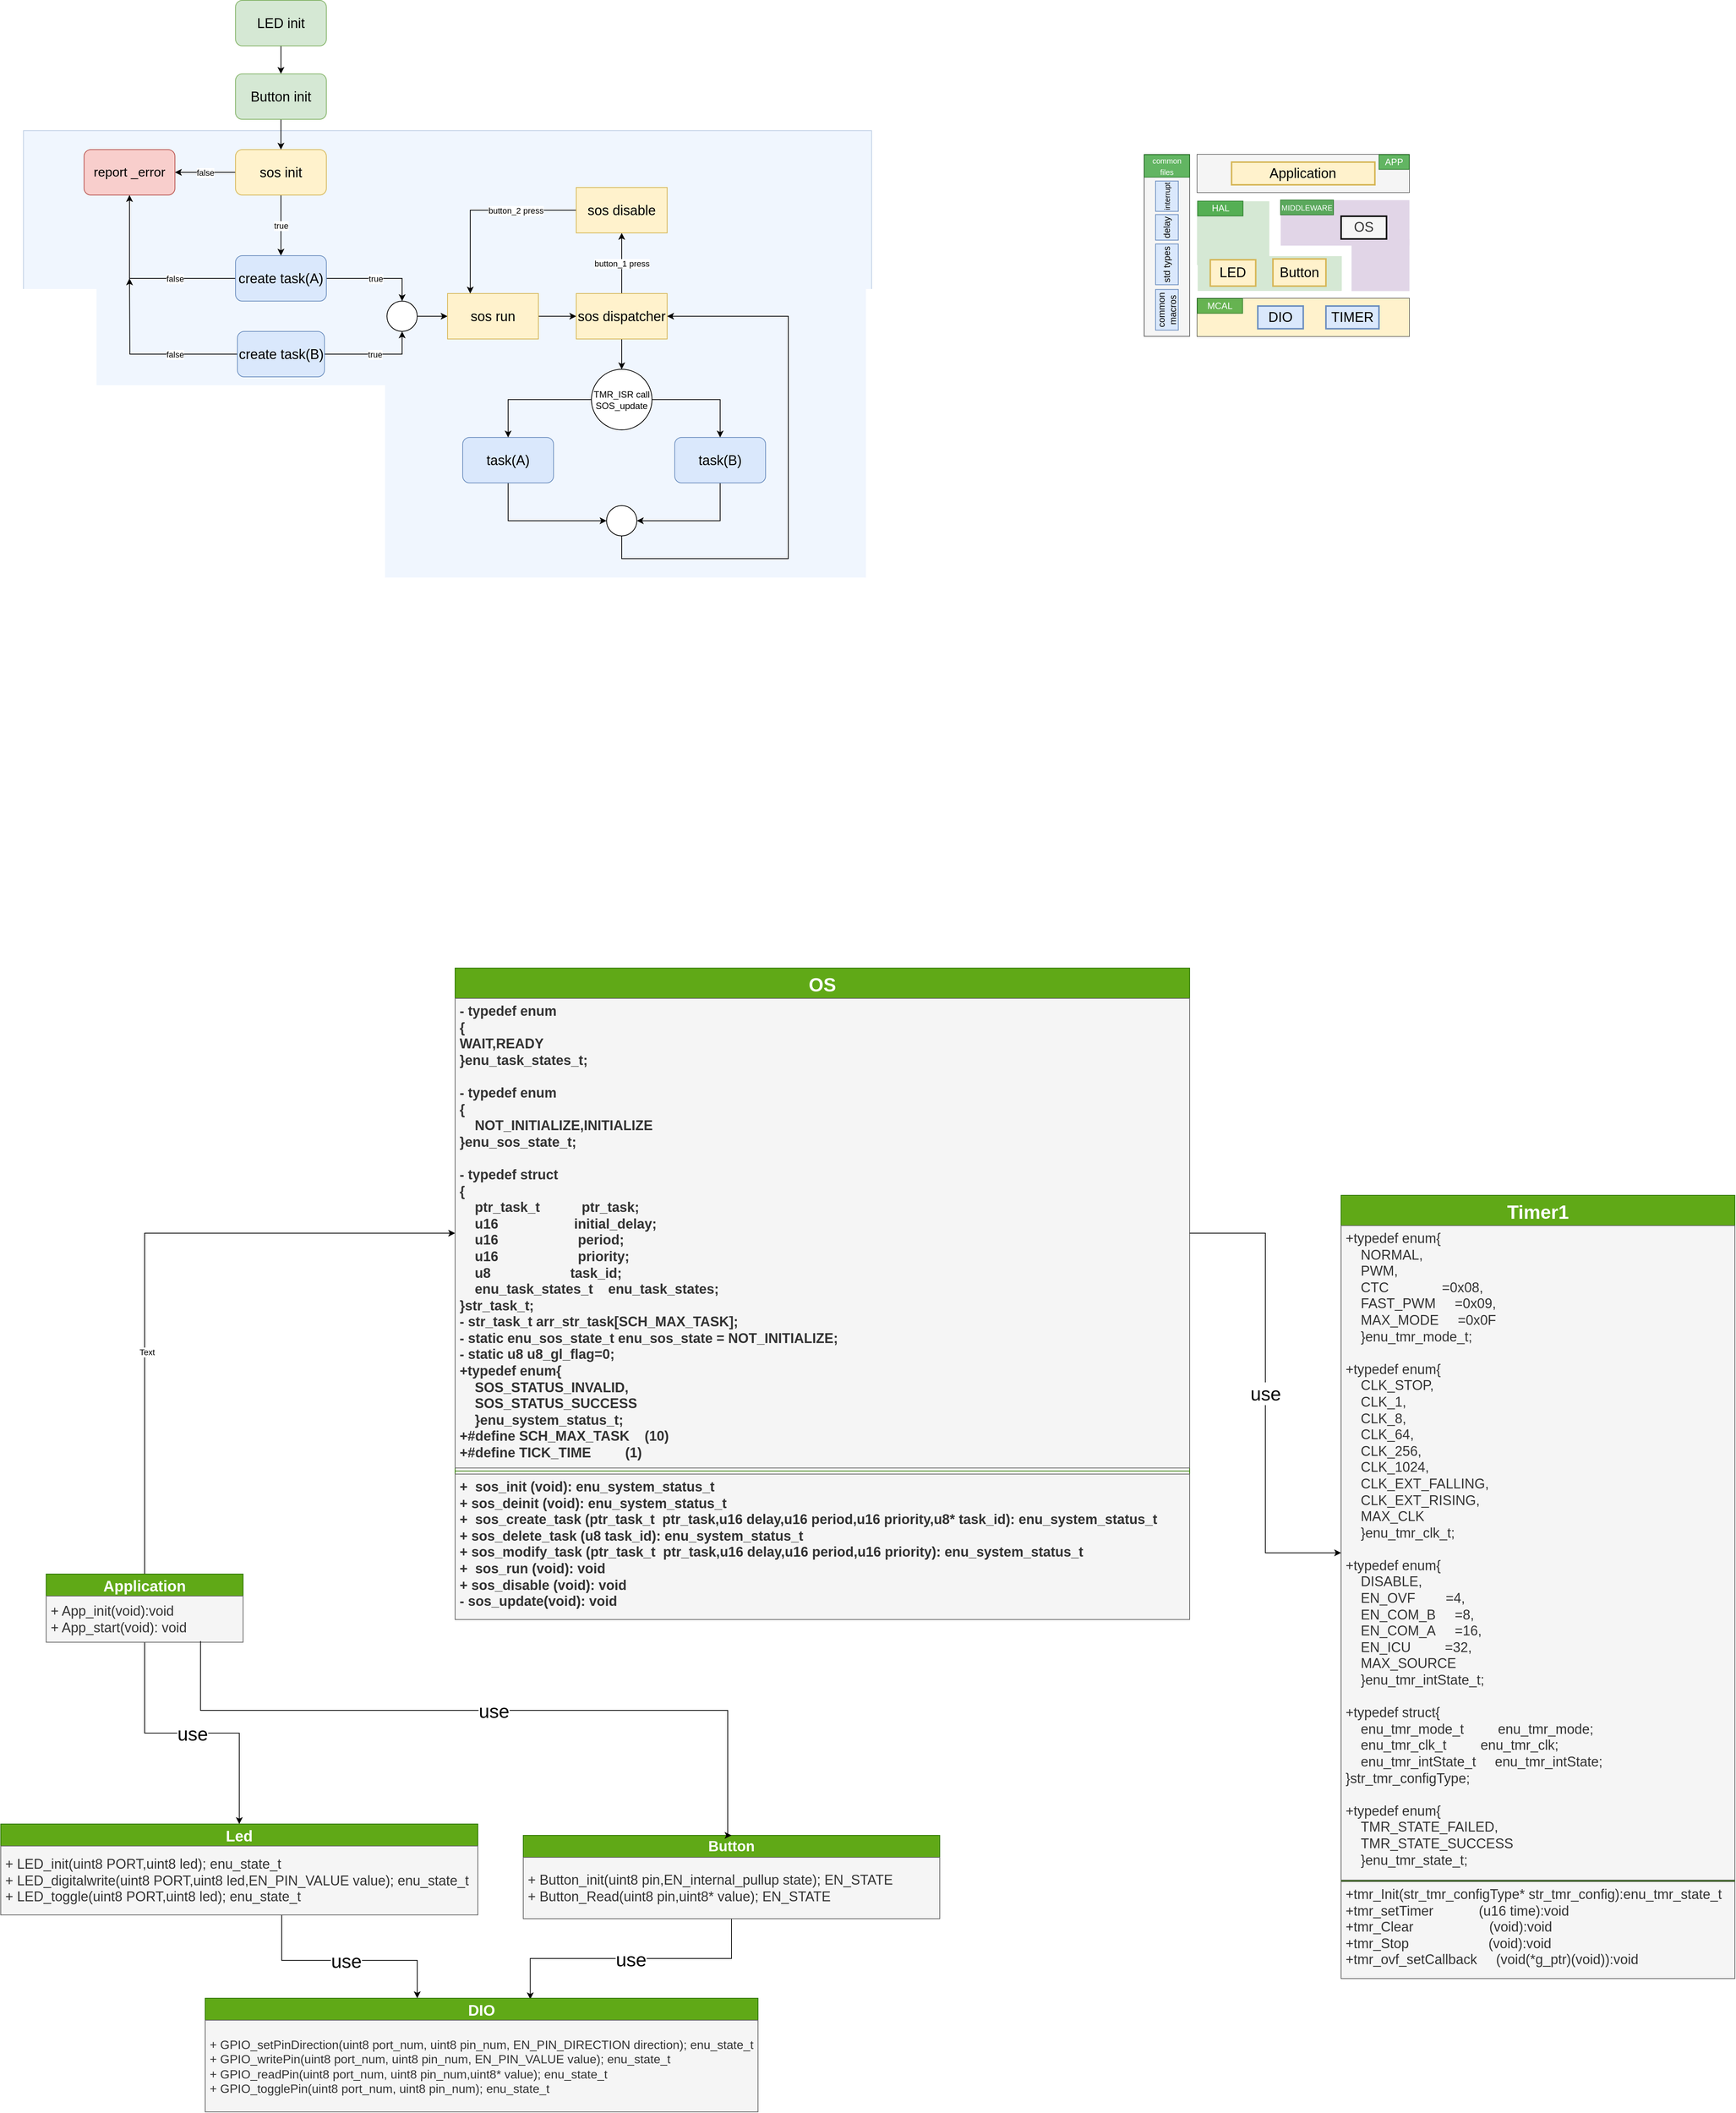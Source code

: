 <mxfile version="21.3.2" type="device">
  <diagram name="Page-1" id="PRC118GnW3bNMwE9SSp2">
    <mxGraphModel dx="5867" dy="4667" grid="1" gridSize="10" guides="1" tooltips="1" connect="1" arrows="1" fold="1" page="1" pageScale="1" pageWidth="1169" pageHeight="1654" math="0" shadow="0">
      <root>
        <mxCell id="0" />
        <mxCell id="1" parent="0" />
        <mxCell id="ciEz4s2we0ROn2J_Syiv-123" value="" style="rounded=0;whiteSpace=wrap;html=1;fillColor=#dae8fc;strokeColor=#6c8ebf;opacity=40;" parent="1" vertex="1">
          <mxGeometry x="30" y="-961.5" width="1120" height="615" as="geometry" />
        </mxCell>
        <mxCell id="ciEz4s2we0ROn2J_Syiv-9" value="" style="group;strokeColor=default;" parent="1" vertex="1" connectable="0">
          <mxGeometry x="1580" y="-930" width="280" height="50" as="geometry" />
        </mxCell>
        <mxCell id="ciEz4s2we0ROn2J_Syiv-1" value="" style="rounded=0;whiteSpace=wrap;html=1;fillColor=#f5f5f5;strokeColor=none;fontColor=#333333;" parent="ciEz4s2we0ROn2J_Syiv-9" vertex="1">
          <mxGeometry width="280" height="50" as="geometry" />
        </mxCell>
        <mxCell id="ciEz4s2we0ROn2J_Syiv-2" value="&lt;font style=&quot;font-size: 18px;&quot;&gt;Application&lt;/font&gt;" style="text;html=1;strokeColor=#d6b656;fillColor=#fff2cc;align=center;verticalAlign=middle;whiteSpace=wrap;rounded=0;strokeWidth=2;" parent="ciEz4s2we0ROn2J_Syiv-9" vertex="1">
          <mxGeometry x="45.37" y="10" width="189.259" height="30" as="geometry" />
        </mxCell>
        <mxCell id="ciEz4s2we0ROn2J_Syiv-44" value="APP" style="text;html=1;strokeColor=#005700;fillColor=#008a00;align=center;verticalAlign=middle;whiteSpace=wrap;rounded=0;fontColor=#ffffff;opacity=60;" parent="ciEz4s2we0ROn2J_Syiv-9" vertex="1">
          <mxGeometry x="240" width="40" height="19.71" as="geometry" />
        </mxCell>
        <mxCell id="ciEz4s2we0ROn2J_Syiv-24" value="" style="group;strokeWidth=0;strokeColor=none;" parent="1" vertex="1" connectable="0">
          <mxGeometry x="1690" y="-870" width="170" height="120.0" as="geometry" />
        </mxCell>
        <mxCell id="ciEz4s2we0ROn2J_Syiv-22" value="" style="rounded=0;whiteSpace=wrap;html=1;strokeWidth=0;strokeColor=none;fillColor=#e1d5e7;" parent="ciEz4s2we0ROn2J_Syiv-24" vertex="1">
          <mxGeometry width="170" height="60" as="geometry" />
        </mxCell>
        <mxCell id="ciEz4s2we0ROn2J_Syiv-23" value="" style="rounded=0;whiteSpace=wrap;html=1;strokeWidth=0;strokeColor=none;fillColor=#e1d5e7;" parent="ciEz4s2we0ROn2J_Syiv-24" vertex="1">
          <mxGeometry x="93.5" y="51.429" width="76.5" height="68.571" as="geometry" />
        </mxCell>
        <mxCell id="ciEz4s2we0ROn2J_Syiv-3" value="&lt;font style=&quot;font-size: 18px;&quot;&gt;OS&lt;/font&gt;" style="text;html=1;strokeColor=default;fillColor=#f5f5f5;align=center;verticalAlign=middle;whiteSpace=wrap;rounded=0;container=0;strokeWidth=2;fontColor=#333333;" parent="ciEz4s2we0ROn2J_Syiv-24" vertex="1">
          <mxGeometry x="80" y="21.43" width="60" height="30" as="geometry" />
        </mxCell>
        <mxCell id="ciEz4s2we0ROn2J_Syiv-35" value="&lt;font style=&quot;font-size: 10px;&quot;&gt;MIDDLEWARE&lt;/font&gt;" style="text;html=1;strokeColor=#005700;fillColor=#008a00;align=center;verticalAlign=middle;whiteSpace=wrap;rounded=0;fontColor=#ffffff;opacity=60;" parent="ciEz4s2we0ROn2J_Syiv-24" vertex="1">
          <mxGeometry width="70" height="19.71" as="geometry" />
        </mxCell>
        <mxCell id="ciEz4s2we0ROn2J_Syiv-10" value="" style="rounded=0;whiteSpace=wrap;html=1;container=0;fillColor=#f5f5f5;fontColor=#333333;strokeColor=#666666;" parent="1" vertex="1">
          <mxGeometry x="1510" y="-930" width="60" height="240" as="geometry" />
        </mxCell>
        <mxCell id="ciEz4s2we0ROn2J_Syiv-25" value="" style="group;strokeWidth=0;rotation=-180;" parent="1" vertex="1" connectable="0">
          <mxGeometry x="1590" y="-830" width="190" height="90" as="geometry" />
        </mxCell>
        <mxCell id="ciEz4s2we0ROn2J_Syiv-26" value="" style="rounded=0;whiteSpace=wrap;html=1;strokeWidth=0;strokeColor=#82b366;fillColor=#d5e8d4;rotation=-180;" parent="ciEz4s2we0ROn2J_Syiv-25" vertex="1">
          <mxGeometry x="-9.5" y="34" width="190" height="45.714" as="geometry" />
        </mxCell>
        <mxCell id="ciEz4s2we0ROn2J_Syiv-27" value="" style="rounded=0;whiteSpace=wrap;html=1;strokeWidth=0;strokeColor=none;fillColor=#d5e8d4;rotation=-180;" parent="ciEz4s2we0ROn2J_Syiv-25" vertex="1">
          <mxGeometry x="-10.5" y="-38.58" width="95.5" height="84.29" as="geometry" />
        </mxCell>
        <mxCell id="ciEz4s2we0ROn2J_Syiv-6" value="&lt;font style=&quot;font-size: 18px;&quot;&gt;LED&lt;/font&gt;" style="text;html=1;strokeColor=#d6b656;fillColor=#fff2cc;align=center;verticalAlign=middle;whiteSpace=wrap;rounded=0;strokeWidth=2;" parent="ciEz4s2we0ROn2J_Syiv-25" vertex="1">
          <mxGeometry x="7.25" y="38.93" width="60" height="34.79" as="geometry" />
        </mxCell>
        <mxCell id="ciEz4s2we0ROn2J_Syiv-7" value="&lt;font style=&quot;font-size: 18px;&quot;&gt;Button&lt;/font&gt;" style="text;html=1;strokeColor=#d6b656;fillColor=#fff2cc;align=center;verticalAlign=middle;whiteSpace=wrap;rounded=0;strokeWidth=2;" parent="ciEz4s2we0ROn2J_Syiv-25" vertex="1">
          <mxGeometry x="90" y="37.86" width="70" height="35.86" as="geometry" />
        </mxCell>
        <mxCell id="ciEz4s2we0ROn2J_Syiv-30" value="" style="group;strokeColor=default;" parent="1" vertex="1" connectable="0">
          <mxGeometry x="1580" y="-740" width="280" height="50.0" as="geometry" />
        </mxCell>
        <mxCell id="ciEz4s2we0ROn2J_Syiv-31" value="" style="rounded=0;whiteSpace=wrap;html=1;fillColor=#fff2cc;strokeColor=none;" parent="ciEz4s2we0ROn2J_Syiv-30" vertex="1">
          <mxGeometry width="280" height="50" as="geometry" />
        </mxCell>
        <mxCell id="ciEz4s2we0ROn2J_Syiv-5" value="&lt;font style=&quot;font-size: 18px;&quot;&gt;DIO&lt;/font&gt;" style="text;html=1;strokeColor=#6c8ebf;fillColor=#dae8fc;align=center;verticalAlign=middle;whiteSpace=wrap;rounded=0;strokeWidth=2;" parent="ciEz4s2we0ROn2J_Syiv-30" vertex="1">
          <mxGeometry x="80" y="10" width="60" height="30" as="geometry" />
        </mxCell>
        <mxCell id="ciEz4s2we0ROn2J_Syiv-4" value="&lt;font style=&quot;font-size: 18px;&quot;&gt;TIMER&lt;/font&gt;" style="text;html=1;strokeColor=#6c8ebf;fillColor=#dae8fc;align=center;verticalAlign=middle;whiteSpace=wrap;rounded=0;strokeWidth=2;" parent="ciEz4s2we0ROn2J_Syiv-30" vertex="1">
          <mxGeometry x="170" y="10" width="70" height="30" as="geometry" />
        </mxCell>
        <mxCell id="ciEz4s2we0ROn2J_Syiv-34" value="MCAL" style="text;html=1;strokeColor=#005700;fillColor=#008a00;align=center;verticalAlign=middle;whiteSpace=wrap;rounded=0;fontColor=#ffffff;opacity=60;" parent="ciEz4s2we0ROn2J_Syiv-30" vertex="1">
          <mxGeometry y="2.132e-14" width="60" height="19.71" as="geometry" />
        </mxCell>
        <mxCell id="ciEz4s2we0ROn2J_Syiv-8" value="&lt;font style=&quot;font-size: 12px;&quot;&gt;common macros&lt;/font&gt;" style="text;html=1;strokeColor=#6c8ebf;fillColor=#dae8fc;align=center;verticalAlign=middle;whiteSpace=wrap;rounded=0;rotation=-90;" parent="1" vertex="1">
          <mxGeometry x="1513.12" y="-740" width="53.75" height="30" as="geometry" />
        </mxCell>
        <mxCell id="ciEz4s2we0ROn2J_Syiv-43" value="&lt;font style=&quot;font-size: 10px;&quot;&gt;common&lt;br&gt;files&lt;br&gt;&lt;/font&gt;" style="text;html=1;strokeColor=#005700;fillColor=#008a00;align=center;verticalAlign=middle;whiteSpace=wrap;rounded=0;fontColor=#ffffff;opacity=60;" parent="1" vertex="1">
          <mxGeometry x="1510" y="-930" width="60" height="30" as="geometry" />
        </mxCell>
        <mxCell id="ciEz4s2we0ROn2J_Syiv-33" value="HAL" style="text;html=1;strokeColor=#005700;fillColor=#008a00;align=center;verticalAlign=middle;whiteSpace=wrap;rounded=0;fontColor=#ffffff;opacity=60;" parent="1" vertex="1">
          <mxGeometry x="1580.5" y="-868.58" width="60" height="19.71" as="geometry" />
        </mxCell>
        <mxCell id="ciEz4s2we0ROn2J_Syiv-60" value="&lt;font style=&quot;font-size: 25px;&quot;&gt;use&lt;/font&gt;" style="edgeStyle=orthogonalEdgeStyle;rounded=0;orthogonalLoop=1;jettySize=auto;html=1;" parent="1" source="ciEz4s2we0ROn2J_Syiv-52" target="ciEz4s2we0ROn2J_Syiv-57" edge="1">
          <mxGeometry relative="1" as="geometry">
            <Array as="points">
              <mxPoint x="371" y="1454" />
              <mxPoint x="550" y="1454" />
            </Array>
          </mxGeometry>
        </mxCell>
        <mxCell id="ciEz4s2we0ROn2J_Syiv-52" value="&lt;font style=&quot;font-size: 20px;&quot;&gt;Led&lt;/font&gt;" style="swimlane;fontStyle=1;align=center;verticalAlign=middle;childLayout=stackLayout;horizontal=1;startSize=29;horizontalStack=0;resizeParent=1;resizeParentMax=0;resizeLast=0;collapsible=0;marginBottom=0;html=1;whiteSpace=wrap;fillColor=#60a917;fontColor=#ffffff;strokeColor=#2D7600;" parent="1" vertex="1">
          <mxGeometry y="1274" width="630" height="120" as="geometry" />
        </mxCell>
        <mxCell id="ciEz4s2we0ROn2J_Syiv-54" value="&lt;div style=&quot;font-size: 18px;&quot;&gt;&lt;font style=&quot;font-size: 18px;&quot;&gt;+ LED_init(uint8 PORT,uint8 led); enu_state_t&lt;/font&gt;&lt;/div&gt;&lt;div style=&quot;font-size: 18px;&quot;&gt;&lt;font style=&quot;font-size: 18px;&quot;&gt;+ LED_digitalwrite(uint8 PORT,uint8 led,EN_PIN_VALUE value); enu_state_t&lt;/font&gt;&lt;/div&gt;&lt;div style=&quot;font-size: 18px;&quot;&gt;&lt;font style=&quot;font-size: 18px;&quot;&gt;+ LED_toggle(uint8 PORT,uint8 led); enu_state_t&lt;/font&gt;&lt;br&gt;&lt;/div&gt;" style="text;html=1;strokeColor=#666666;fillColor=#f5f5f5;align=left;verticalAlign=middle;spacingLeft=4;spacingRight=4;overflow=hidden;rotatable=0;points=[[0,0.5],[1,0.5]];portConstraint=eastwest;whiteSpace=wrap;fontColor=#333333;" parent="ciEz4s2we0ROn2J_Syiv-52" vertex="1">
          <mxGeometry y="29" width="630" height="91" as="geometry" />
        </mxCell>
        <mxCell id="ciEz4s2we0ROn2J_Syiv-61" value="&lt;font style=&quot;font-size: 25px;&quot;&gt;use&lt;/font&gt;" style="edgeStyle=orthogonalEdgeStyle;rounded=0;orthogonalLoop=1;jettySize=auto;html=1;entryX=0.588;entryY=0.009;entryDx=0;entryDy=0;entryPerimeter=0;" parent="1" source="ciEz4s2we0ROn2J_Syiv-55" target="ciEz4s2we0ROn2J_Syiv-57" edge="1">
          <mxGeometry relative="1" as="geometry" />
        </mxCell>
        <mxCell id="ciEz4s2we0ROn2J_Syiv-55" value="&lt;font style=&quot;font-size: 19px;&quot;&gt;Button&lt;/font&gt;" style="swimlane;fontStyle=1;align=center;verticalAlign=middle;childLayout=stackLayout;horizontal=1;startSize=29;horizontalStack=0;resizeParent=1;resizeParentMax=0;resizeLast=0;collapsible=0;marginBottom=0;html=1;whiteSpace=wrap;fillColor=#60a917;fontColor=#ffffff;strokeColor=#2D7600;" parent="1" vertex="1">
          <mxGeometry x="690" y="1289" width="550" height="110" as="geometry" />
        </mxCell>
        <mxCell id="ciEz4s2we0ROn2J_Syiv-56" value="&lt;div style=&quot;font-size: 18px;&quot;&gt;&lt;div&gt;+ Button_init(uint8 pin,EN_internal_pullup state); EN_STATE&lt;/div&gt;&lt;div&gt;+ Button_Read(uint8 pin,uint8* value); EN_STATE&lt;/div&gt;&lt;/div&gt;" style="text;html=1;strokeColor=#666666;fillColor=#f5f5f5;align=left;verticalAlign=middle;spacingLeft=4;spacingRight=4;overflow=hidden;rotatable=0;points=[[0,0.5],[1,0.5]];portConstraint=eastwest;whiteSpace=wrap;fontColor=#333333;" parent="ciEz4s2we0ROn2J_Syiv-55" vertex="1">
          <mxGeometry y="29" width="550" height="81" as="geometry" />
        </mxCell>
        <mxCell id="ciEz4s2we0ROn2J_Syiv-57" value="&lt;font style=&quot;font-size: 20px;&quot;&gt;DIO&lt;/font&gt;" style="swimlane;fontStyle=1;align=center;verticalAlign=middle;childLayout=stackLayout;horizontal=1;startSize=29;horizontalStack=0;resizeParent=1;resizeParentMax=0;resizeLast=0;collapsible=0;marginBottom=0;html=1;whiteSpace=wrap;fillColor=#60a917;fontColor=#ffffff;strokeColor=#2D7600;" parent="1" vertex="1">
          <mxGeometry x="270" y="1504" width="730" height="150" as="geometry" />
        </mxCell>
        <mxCell id="ciEz4s2we0ROn2J_Syiv-58" value="&lt;div style=&quot;font-size: 16px;&quot;&gt;&lt;div&gt;+ GPIO_setPinDirection(uint8 port_num, uint8 pin_num, EN_PIN_DIRECTION direction); enu_state_t&lt;/div&gt;&lt;div&gt;+ GPIO_writePin(uint8 port_num, uint8 pin_num, EN_PIN_VALUE value); enu_state_t&lt;/div&gt;&lt;div&gt;+ GPIO_readPin(uint8 port_num, uint8 pin_num,uint8* value); enu_state_t&lt;/div&gt;&lt;div&gt;+ GPIO_togglePin(uint8 port_num, uint8 pin_num); enu_state_t&lt;/div&gt;&lt;/div&gt;" style="text;html=1;strokeColor=#666666;fillColor=#f5f5f5;align=left;verticalAlign=middle;spacingLeft=4;spacingRight=4;overflow=hidden;rotatable=0;points=[[0,0.5],[1,0.5]];portConstraint=eastwest;whiteSpace=wrap;fontColor=#333333;" parent="ciEz4s2we0ROn2J_Syiv-57" vertex="1">
          <mxGeometry y="29" width="730" height="121" as="geometry" />
        </mxCell>
        <mxCell id="ciEz4s2we0ROn2J_Syiv-65" value="&lt;font style=&quot;font-size: 25px;&quot;&gt;use&lt;/font&gt;" style="edgeStyle=orthogonalEdgeStyle;rounded=0;orthogonalLoop=1;jettySize=auto;html=1;entryX=0.5;entryY=0;entryDx=0;entryDy=0;" parent="1" source="ciEz4s2we0ROn2J_Syiv-63" target="ciEz4s2we0ROn2J_Syiv-52" edge="1">
          <mxGeometry relative="1" as="geometry" />
        </mxCell>
        <mxCell id="L2GQU_8O78jV2OrsbS9D-6" style="edgeStyle=orthogonalEdgeStyle;rounded=0;orthogonalLoop=1;jettySize=auto;html=1;exitX=0.5;exitY=0;exitDx=0;exitDy=0;" edge="1" parent="1" source="ciEz4s2we0ROn2J_Syiv-63" target="L2GQU_8O78jV2OrsbS9D-2">
          <mxGeometry relative="1" as="geometry" />
        </mxCell>
        <mxCell id="L2GQU_8O78jV2OrsbS9D-7" value="Text" style="edgeLabel;html=1;align=center;verticalAlign=middle;resizable=0;points=[];" vertex="1" connectable="0" parent="L2GQU_8O78jV2OrsbS9D-6">
          <mxGeometry x="-0.317" y="-3" relative="1" as="geometry">
            <mxPoint as="offset" />
          </mxGeometry>
        </mxCell>
        <mxCell id="ciEz4s2we0ROn2J_Syiv-63" value="&lt;font style=&quot;font-size: 20px;&quot;&gt;Application&lt;/font&gt;" style="swimlane;fontStyle=1;align=center;verticalAlign=middle;childLayout=stackLayout;horizontal=1;startSize=29;horizontalStack=0;resizeParent=1;resizeParentMax=0;resizeLast=0;collapsible=0;marginBottom=0;html=1;whiteSpace=wrap;fillColor=#60a917;fontColor=#ffffff;strokeColor=#2D7600;" parent="1" vertex="1">
          <mxGeometry x="60" y="944" width="260" height="90" as="geometry" />
        </mxCell>
        <mxCell id="ciEz4s2we0ROn2J_Syiv-64" value="&lt;div style=&quot;font-size: 18px;&quot;&gt;&lt;font style=&quot;font-size: 18px;&quot;&gt;+ App_init(void):void&lt;/font&gt;&lt;/div&gt;&lt;div style=&quot;font-size: 18px;&quot;&gt;+ App_start(void): void&lt;/div&gt;" style="text;html=1;strokeColor=#666666;fillColor=#f5f5f5;align=left;verticalAlign=middle;spacingLeft=4;spacingRight=4;overflow=hidden;rotatable=0;points=[[0,0.5],[1,0.5]];portConstraint=eastwest;whiteSpace=wrap;fontColor=#333333;" parent="ciEz4s2we0ROn2J_Syiv-63" vertex="1">
          <mxGeometry y="29" width="260" height="61" as="geometry" />
        </mxCell>
        <mxCell id="ciEz4s2we0ROn2J_Syiv-66" value="&lt;font style=&quot;font-size: 25px;&quot;&gt;use&lt;/font&gt;" style="edgeStyle=orthogonalEdgeStyle;rounded=0;orthogonalLoop=1;jettySize=auto;html=1;exitX=0.784;exitY=0.975;exitDx=0;exitDy=0;entryX=0.5;entryY=0;entryDx=0;entryDy=0;exitPerimeter=0;" parent="1" source="ciEz4s2we0ROn2J_Syiv-64" target="ciEz4s2we0ROn2J_Syiv-55" edge="1">
          <mxGeometry relative="1" as="geometry">
            <Array as="points">
              <mxPoint x="264" y="1124" />
              <mxPoint x="960" y="1124" />
              <mxPoint x="960" y="1289" />
            </Array>
          </mxGeometry>
        </mxCell>
        <mxCell id="ciEz4s2we0ROn2J_Syiv-69" value="&lt;font style=&quot;font-size: 25px;&quot;&gt;Timer1&lt;/font&gt;" style="swimlane;fontStyle=1;align=center;verticalAlign=top;childLayout=stackLayout;horizontal=1;startSize=40;horizontalStack=0;resizeParent=1;resizeParentMax=0;resizeLast=0;collapsible=1;marginBottom=0;whiteSpace=wrap;html=1;fillColor=#60a917;fontColor=#ffffff;strokeColor=#2D7600;" parent="1" vertex="1">
          <mxGeometry x="1770" y="444" width="520" height="1034" as="geometry" />
        </mxCell>
        <mxCell id="ciEz4s2we0ROn2J_Syiv-70" value="&lt;div style=&quot;font-size: 18px;&quot;&gt;&lt;div style=&quot;&quot;&gt;+typedef enum{&lt;/div&gt;&lt;div style=&quot;&quot;&gt;&lt;span style=&quot;&quot;&gt;&lt;span style=&quot;&quot;&gt;&lt;span style=&quot;white-space: pre;&quot;&gt;&amp;nbsp;&amp;nbsp;&amp;nbsp;&amp;nbsp;&lt;/span&gt;&lt;/span&gt;NORMAL,&lt;/span&gt;&lt;/div&gt;&lt;div style=&quot;&quot;&gt;&lt;span style=&quot;font-size: 18px;&quot;&gt;&lt;span style=&quot;&quot;&gt;&lt;span style=&quot;white-space: pre;&quot;&gt;&amp;nbsp;&amp;nbsp;&amp;nbsp;&amp;nbsp;&lt;/span&gt;&lt;/span&gt;PWM,&lt;/span&gt;&lt;/div&gt;&lt;div style=&quot;&quot;&gt;&lt;span style=&quot;font-size: 18px;&quot;&gt;&lt;span style=&quot;&quot;&gt;&lt;span style=&quot;white-space: pre;&quot;&gt;&amp;nbsp;&amp;nbsp;&amp;nbsp;&amp;nbsp;&lt;/span&gt;&lt;/span&gt;CTC&lt;span style=&quot;&quot;&gt;&lt;span style=&quot;white-space: pre;&quot;&gt;&amp;nbsp;&amp;nbsp;&amp;nbsp;&amp;nbsp;&lt;/span&gt;&lt;span style=&quot;white-space: pre;&quot;&gt;&amp;nbsp;&amp;nbsp;&amp;nbsp;&amp;nbsp;&lt;/span&gt;&lt;span style=&quot;white-space: pre;&quot;&gt;&amp;nbsp;&amp;nbsp;&amp;nbsp;&amp;nbsp;&lt;span style=&quot;white-space: pre;&quot;&gt;	&lt;/span&gt;&lt;span style=&quot;white-space: pre;&quot;&gt;	&lt;/span&gt;&lt;/span&gt;&lt;/span&gt;=0x08,&lt;/span&gt;&lt;/div&gt;&lt;div style=&quot;&quot;&gt;&lt;span style=&quot;font-size: 18px;&quot;&gt;&lt;span style=&quot;&quot;&gt;&lt;span style=&quot;white-space: pre;&quot;&gt;&amp;nbsp;&amp;nbsp;&amp;nbsp;&amp;nbsp;&lt;/span&gt;&lt;/span&gt;FAST_PWM&lt;span style=&quot;&quot;&gt;&lt;span style=&quot;white-space: pre;&quot;&gt;&amp;nbsp;&amp;nbsp;&amp;nbsp;&amp;nbsp;&lt;span style=&quot;white-space: pre;&quot;&gt;	&lt;/span&gt;&lt;/span&gt;&lt;/span&gt;=0x09,&lt;/span&gt;&lt;/div&gt;&lt;div style=&quot;&quot;&gt;&lt;span style=&quot;font-size: 18px;&quot;&gt;&lt;span style=&quot;&quot;&gt;&lt;span style=&quot;white-space: pre;&quot;&gt;&amp;nbsp;&amp;nbsp;&amp;nbsp;&amp;nbsp;&lt;/span&gt;&lt;/span&gt;MAX_MODE&lt;span style=&quot;&quot;&gt;&lt;span style=&quot;white-space: pre;&quot;&gt;&amp;nbsp;&amp;nbsp;&amp;nbsp;&amp;nbsp;&lt;span style=&quot;white-space: pre;&quot;&gt;	&lt;/span&gt;&lt;/span&gt;&lt;/span&gt;=0x0F&lt;/span&gt;&lt;/div&gt;&lt;div style=&quot;&quot;&gt;&lt;span style=&quot;font-size: 18px;&quot;&gt;&lt;span style=&quot;&quot;&gt;&lt;span style=&quot;white-space: pre;&quot;&gt;&amp;nbsp;&amp;nbsp;&amp;nbsp;&amp;nbsp;&lt;/span&gt;&lt;/span&gt;}enu_tmr_mode_t;&lt;/span&gt;&lt;/div&gt;&lt;div style=&quot;&quot;&gt;&lt;span style=&quot;font-size: 18px;&quot;&gt;&lt;br&gt;&lt;/span&gt;&lt;/div&gt;&lt;div style=&quot;&quot;&gt;&lt;span style=&quot;font-size: 18px;&quot;&gt;+typedef enum{&lt;/span&gt;&lt;/div&gt;&lt;div style=&quot;&quot;&gt;&lt;span style=&quot;font-size: 18px;&quot;&gt;&lt;span style=&quot;&quot;&gt;&lt;span style=&quot;white-space: pre;&quot;&gt;&amp;nbsp;&amp;nbsp;&amp;nbsp;&amp;nbsp;&lt;/span&gt;&lt;/span&gt;CLK_STOP,&lt;/span&gt;&lt;/div&gt;&lt;div style=&quot;&quot;&gt;&lt;span style=&quot;font-size: 18px;&quot;&gt;&lt;span style=&quot;&quot;&gt;&lt;span style=&quot;white-space: pre;&quot;&gt;&amp;nbsp;&amp;nbsp;&amp;nbsp;&amp;nbsp;&lt;/span&gt;&lt;/span&gt;CLK_1,&lt;/span&gt;&lt;/div&gt;&lt;div style=&quot;&quot;&gt;&lt;span style=&quot;font-size: 18px;&quot;&gt;&lt;span style=&quot;&quot;&gt;&lt;span style=&quot;white-space: pre;&quot;&gt;&amp;nbsp;&amp;nbsp;&amp;nbsp;&amp;nbsp;&lt;/span&gt;&lt;/span&gt;CLK_8,&lt;/span&gt;&lt;/div&gt;&lt;div style=&quot;&quot;&gt;&lt;span style=&quot;font-size: 18px;&quot;&gt;&lt;span style=&quot;&quot;&gt;&lt;span style=&quot;white-space: pre;&quot;&gt;&amp;nbsp;&amp;nbsp;&amp;nbsp;&amp;nbsp;&lt;/span&gt;&lt;/span&gt;CLK_64,&lt;/span&gt;&lt;/div&gt;&lt;div style=&quot;&quot;&gt;&lt;span style=&quot;font-size: 18px;&quot;&gt;&lt;span style=&quot;&quot;&gt;&lt;span style=&quot;white-space: pre;&quot;&gt;&amp;nbsp;&amp;nbsp;&amp;nbsp;&amp;nbsp;&lt;/span&gt;&lt;/span&gt;CLK_256,&lt;/span&gt;&lt;/div&gt;&lt;div style=&quot;&quot;&gt;&lt;span style=&quot;font-size: 18px;&quot;&gt;&lt;span style=&quot;&quot;&gt;&lt;span style=&quot;white-space: pre;&quot;&gt;&amp;nbsp;&amp;nbsp;&amp;nbsp;&amp;nbsp;&lt;/span&gt;&lt;/span&gt;CLK_1024,&lt;/span&gt;&lt;/div&gt;&lt;div style=&quot;&quot;&gt;&lt;span style=&quot;font-size: 18px;&quot;&gt;&lt;span style=&quot;&quot;&gt;&lt;span style=&quot;white-space: pre;&quot;&gt;&amp;nbsp;&amp;nbsp;&amp;nbsp;&amp;nbsp;&lt;/span&gt;&lt;/span&gt;CLK_EXT_FALLING,&lt;/span&gt;&lt;/div&gt;&lt;div style=&quot;&quot;&gt;&lt;span style=&quot;font-size: 18px;&quot;&gt;&lt;span style=&quot;&quot;&gt;&lt;span style=&quot;white-space: pre;&quot;&gt;&amp;nbsp;&amp;nbsp;&amp;nbsp;&amp;nbsp;&lt;/span&gt;&lt;/span&gt;CLK_EXT_RISING,&lt;/span&gt;&lt;/div&gt;&lt;div style=&quot;&quot;&gt;&lt;span style=&quot;font-size: 18px;&quot;&gt;&lt;span style=&quot;&quot;&gt;&lt;span style=&quot;white-space: pre;&quot;&gt;&amp;nbsp;&amp;nbsp;&amp;nbsp;&amp;nbsp;&lt;/span&gt;&lt;/span&gt;MAX_CLK&lt;/span&gt;&lt;/div&gt;&lt;div style=&quot;&quot;&gt;&lt;span style=&quot;font-size: 18px;&quot;&gt;&lt;span style=&quot;&quot;&gt;&lt;span style=&quot;white-space: pre;&quot;&gt;&amp;nbsp;&amp;nbsp;&amp;nbsp;&amp;nbsp;&lt;/span&gt;&lt;/span&gt;}enu_tmr_clk_t;&lt;/span&gt;&lt;/div&gt;&lt;div style=&quot;&quot;&gt;&lt;span style=&quot;font-size: 18px;&quot;&gt;&lt;br&gt;&lt;/span&gt;&lt;/div&gt;&lt;div style=&quot;&quot;&gt;&lt;span style=&quot;font-size: 18px;&quot;&gt;+typedef enum{&lt;/span&gt;&lt;/div&gt;&lt;div style=&quot;&quot;&gt;&lt;span style=&quot;font-size: 18px;&quot;&gt;&lt;span style=&quot;&quot;&gt;&lt;span style=&quot;white-space: pre;&quot;&gt;&amp;nbsp;&amp;nbsp;&amp;nbsp;&amp;nbsp;&lt;/span&gt;&lt;/span&gt;DISABLE,&lt;/span&gt;&lt;/div&gt;&lt;div style=&quot;&quot;&gt;&lt;span style=&quot;font-size: 18px;&quot;&gt;&lt;span style=&quot;&quot;&gt;&lt;span style=&quot;white-space: pre;&quot;&gt;&amp;nbsp;&amp;nbsp;&amp;nbsp;&amp;nbsp;&lt;/span&gt;&lt;/span&gt;EN_OVF&lt;span style=&quot;&quot;&gt;&lt;span style=&quot;white-space: pre;&quot;&gt;&amp;nbsp;&amp;nbsp;&amp;nbsp;&amp;nbsp;&lt;/span&gt;&lt;span style=&quot;white-space: pre;&quot;&gt;&amp;nbsp;&amp;nbsp;&amp;nbsp;&lt;span style=&quot;white-space: pre;&quot;&gt;	&lt;/span&gt;&lt;/span&gt;&lt;/span&gt;=4,&lt;/span&gt;&lt;/div&gt;&lt;div style=&quot;&quot;&gt;&lt;span style=&quot;font-size: 18px;&quot;&gt;&lt;span style=&quot;&quot;&gt;&lt;span style=&quot;white-space: pre;&quot;&gt;&amp;nbsp;&amp;nbsp;&amp;nbsp;&amp;nbsp;&lt;/span&gt;&lt;/span&gt;EN_COM_B&lt;span style=&quot;&quot;&gt;&lt;span style=&quot;white-space: pre;&quot;&gt;&amp;nbsp;&amp;nbsp;&amp;nbsp;&amp;nbsp;&lt;span style=&quot;white-space: pre;&quot;&gt;	&lt;/span&gt;&lt;/span&gt;&lt;/span&gt;=8,&lt;/span&gt;&lt;/div&gt;&lt;div style=&quot;&quot;&gt;&lt;span style=&quot;font-size: 18px;&quot;&gt;&lt;span style=&quot;&quot;&gt;&lt;span style=&quot;white-space: pre;&quot;&gt;&amp;nbsp;&amp;nbsp;&amp;nbsp;&amp;nbsp;&lt;/span&gt;&lt;/span&gt;EN_COM_A&lt;span style=&quot;&quot;&gt;&lt;span style=&quot;white-space: pre;&quot;&gt;&amp;nbsp;&amp;nbsp;&amp;nbsp;&amp;nbsp;&lt;span style=&quot;white-space: pre;&quot;&gt;	&lt;/span&gt;&lt;/span&gt;&lt;/span&gt;=16,&lt;/span&gt;&lt;/div&gt;&lt;div style=&quot;&quot;&gt;&lt;span style=&quot;font-size: 18px;&quot;&gt;&lt;span style=&quot;&quot;&gt;&lt;span style=&quot;white-space: pre;&quot;&gt;&amp;nbsp;&amp;nbsp;&amp;nbsp;&amp;nbsp;&lt;/span&gt;&lt;/span&gt;EN_ICU&lt;span style=&quot;&quot;&gt;&lt;span style=&quot;white-space: pre;&quot;&gt;&amp;nbsp;&amp;nbsp;&amp;nbsp;&amp;nbsp;&lt;/span&gt;&lt;span style=&quot;white-space: pre;&quot;&gt;&amp;nbsp;&amp;nbsp;&amp;nbsp;&amp;nbsp;&lt;span style=&quot;white-space: pre;&quot;&gt;	&lt;/span&gt;&lt;/span&gt;&lt;/span&gt;=32,&lt;/span&gt;&lt;/div&gt;&lt;div style=&quot;&quot;&gt;&lt;span style=&quot;font-size: 18px;&quot;&gt;&lt;span style=&quot;&quot;&gt;&lt;span style=&quot;white-space: pre;&quot;&gt;&amp;nbsp;&amp;nbsp;&amp;nbsp;&amp;nbsp;&lt;/span&gt;&lt;/span&gt;MAX_SOURCE&lt;/span&gt;&lt;/div&gt;&lt;div style=&quot;&quot;&gt;&lt;span style=&quot;font-size: 18px;&quot;&gt;&lt;span style=&quot;&quot;&gt;&lt;span style=&quot;white-space: pre;&quot;&gt;&amp;nbsp;&amp;nbsp;&amp;nbsp;&amp;nbsp;&lt;/span&gt;&lt;/span&gt;}enu_tmr_intState_t;&lt;/span&gt;&lt;/div&gt;&lt;div style=&quot;&quot;&gt;&lt;span style=&quot;font-size: 18px;&quot;&gt;&lt;br&gt;&lt;/span&gt;&lt;/div&gt;&lt;div style=&quot;&quot;&gt;&lt;span style=&quot;font-size: 18px;&quot;&gt;+typedef struct{&lt;/span&gt;&lt;/div&gt;&lt;div style=&quot;&quot;&gt;&lt;span style=&quot;font-size: 18px;&quot;&gt;&lt;span style=&quot;&quot;&gt;&lt;span style=&quot;white-space: pre;&quot;&gt;&amp;nbsp;&amp;nbsp;&amp;nbsp;&amp;nbsp;&lt;/span&gt;&lt;/span&gt;enu_tmr_mode_t&lt;span style=&quot;&quot;&gt;&lt;span style=&quot;white-space: pre;&quot;&gt;&amp;nbsp;&amp;nbsp;&amp;nbsp;&amp;nbsp;&lt;/span&gt;&lt;span style=&quot;white-space: pre;&quot;&gt;&amp;nbsp;&amp;nbsp;&amp;nbsp;&amp;nbsp;&lt;span style=&quot;white-space: pre;&quot;&gt;	&lt;/span&gt;&lt;/span&gt;&lt;/span&gt;enu_tmr_mode;&lt;/span&gt;&lt;/div&gt;&lt;div style=&quot;&quot;&gt;&lt;span style=&quot;font-size: 18px;&quot;&gt;&lt;span style=&quot;&quot;&gt;&lt;span style=&quot;white-space: pre;&quot;&gt;&amp;nbsp;&amp;nbsp;&amp;nbsp;&amp;nbsp;&lt;/span&gt;&lt;/span&gt;enu_tmr_clk_t&lt;span style=&quot;&quot;&gt;&lt;span style=&quot;white-space: pre;&quot;&gt;&amp;nbsp;&amp;nbsp;&amp;nbsp;&amp;nbsp;&lt;/span&gt;&lt;span style=&quot;white-space: pre;&quot;&gt;&amp;nbsp;&amp;nbsp;&amp;nbsp;&amp;nbsp;&lt;span style=&quot;white-space: pre;&quot;&gt;	&lt;/span&gt;&lt;/span&gt;&lt;/span&gt;enu_tmr_clk;&lt;/span&gt;&lt;/div&gt;&lt;div style=&quot;&quot;&gt;&lt;span style=&quot;font-size: 18px;&quot;&gt;&lt;span style=&quot;&quot;&gt;&lt;span style=&quot;white-space: pre;&quot;&gt;&amp;nbsp;&amp;nbsp;&amp;nbsp;&amp;nbsp;&lt;/span&gt;&lt;/span&gt;enu_tmr_intState_t&lt;span style=&quot;&quot;&gt;&lt;span style=&quot;white-space: pre;&quot;&gt;&amp;nbsp;&amp;nbsp;&amp;nbsp;&amp;nbsp;&lt;span style=&quot;white-space: pre;&quot;&gt;	&lt;/span&gt;&lt;/span&gt;&lt;/span&gt;enu_tmr_intState;&lt;/span&gt;&lt;/div&gt;&lt;div style=&quot;&quot;&gt;&lt;span style=&quot;font-size: 18px;&quot;&gt;}str_tmr_configType;&lt;/span&gt;&lt;/div&gt;&lt;div style=&quot;&quot;&gt;&lt;span style=&quot;font-size: 18px;&quot;&gt;&lt;br&gt;&lt;/span&gt;&lt;/div&gt;&lt;div style=&quot;&quot;&gt;&lt;span style=&quot;font-size: 18px;&quot;&gt;+typedef enum{&lt;/span&gt;&lt;/div&gt;&lt;div style=&quot;&quot;&gt;&lt;span style=&quot;font-size: 18px;&quot;&gt;&lt;span style=&quot;&quot;&gt;&lt;span style=&quot;white-space: pre;&quot;&gt;&amp;nbsp;&amp;nbsp;&amp;nbsp;&amp;nbsp;&lt;/span&gt;&lt;/span&gt;TMR_STATE_FAILED,&lt;/span&gt;&lt;/div&gt;&lt;div style=&quot;&quot;&gt;&lt;span style=&quot;font-size: 18px;&quot;&gt;&lt;span style=&quot;&quot;&gt;&lt;span style=&quot;white-space: pre;&quot;&gt;&amp;nbsp;&amp;nbsp;&amp;nbsp;&amp;nbsp;&lt;/span&gt;&lt;/span&gt;TMR_STATE_SUCCESS&lt;/span&gt;&lt;/div&gt;&lt;div style=&quot;&quot;&gt;&lt;span style=&quot;font-size: 18px;&quot;&gt;&lt;span style=&quot;&quot;&gt;&lt;span style=&quot;white-space: pre;&quot;&gt;&amp;nbsp;&amp;nbsp;&amp;nbsp;&amp;nbsp;&lt;/span&gt;&lt;/span&gt;}enu_tmr_state_t;&lt;/span&gt;&lt;/div&gt;&lt;div style=&quot;font-size: 18px;&quot;&gt;&lt;br&gt;&lt;/div&gt;&lt;/div&gt;" style="text;strokeColor=#666666;fillColor=#f5f5f5;align=left;verticalAlign=top;spacingLeft=4;spacingRight=4;overflow=hidden;rotatable=0;points=[[0,0.5],[1,0.5]];portConstraint=eastwest;whiteSpace=wrap;html=1;fontColor=#333333;" parent="ciEz4s2we0ROn2J_Syiv-69" vertex="1">
          <mxGeometry y="40" width="520" height="864" as="geometry" />
        </mxCell>
        <mxCell id="ciEz4s2we0ROn2J_Syiv-71" value="" style="line;strokeWidth=1;fillColor=none;align=left;verticalAlign=middle;spacingTop=-1;spacingLeft=3;spacingRight=3;rotatable=0;labelPosition=right;points=[];portConstraint=eastwest;strokeColor=inherit;" parent="ciEz4s2we0ROn2J_Syiv-69" vertex="1">
          <mxGeometry y="904" width="520" height="2" as="geometry" />
        </mxCell>
        <mxCell id="ciEz4s2we0ROn2J_Syiv-72" value="&lt;div style=&quot;font-size: 18px;&quot;&gt;&lt;font style=&quot;font-size: 18px;&quot;&gt;+tmr_Init(str_tmr_configType* str_tmr_config):enu_tmr_state_t&lt;/font&gt;&lt;/div&gt;&lt;div style=&quot;font-size: 18px;&quot;&gt;&lt;span style=&quot;&quot;&gt;+tmr_setTimer&lt;span style=&quot;&quot;&gt;&lt;span style=&quot;&quot;&gt;&amp;nbsp;&amp;nbsp;&amp;nbsp;&amp;nbsp;&lt;/span&gt;&lt;span style=&quot;&quot;&gt;&amp;nbsp;&amp;nbsp;&amp;nbsp;&amp;nbsp;&lt;/span&gt;&lt;span style=&quot;&quot;&gt;&amp;nbsp;&amp;nbsp;&amp;nbsp;&lt;span style=&quot;white-space: pre;&quot;&gt;	&lt;/span&gt;&lt;/span&gt;&lt;/span&gt;(u16 time):void&lt;/span&gt;&lt;/div&gt;&lt;div&gt;&lt;span style=&quot;font-size: 18px;&quot;&gt;+tmr_Clear&lt;span style=&quot;&quot;&gt;&lt;span style=&quot;&quot;&gt;&amp;nbsp;&amp;nbsp;&amp;nbsp;&amp;nbsp;&lt;/span&gt;&lt;span style=&quot;&quot;&gt;&amp;nbsp;&amp;nbsp;&amp;nbsp;&amp;nbsp;&lt;/span&gt;&lt;span style=&quot;&quot;&gt;&amp;nbsp;&amp;nbsp;&amp;nbsp;&amp;nbsp;&lt;/span&gt;&lt;span style=&quot;&quot;&gt;&amp;nbsp;&amp;nbsp;&amp;nbsp;&lt;span style=&quot;&quot;&gt;&lt;span style=&quot;white-space: pre;&quot;&gt;&amp;nbsp;&amp;nbsp;&amp;nbsp;&amp;nbsp;&lt;span style=&quot;white-space: pre;&quot;&gt;	&lt;/span&gt;&lt;/span&gt;&lt;/span&gt;&lt;/span&gt;&lt;/span&gt;(void):void&lt;/span&gt;&lt;/div&gt;&lt;div&gt;&lt;span style=&quot;font-size: 18px;&quot;&gt;+tmr_Stop&lt;span style=&quot;&quot;&gt;&lt;span style=&quot;&quot;&gt;&amp;nbsp;&amp;nbsp;&amp;nbsp;&amp;nbsp;&lt;/span&gt;&lt;span style=&quot;&quot;&gt;&amp;nbsp;&amp;nbsp;&amp;nbsp;&amp;nbsp;&lt;/span&gt;&lt;span style=&quot;&quot;&gt;&amp;nbsp;&amp;nbsp;&amp;nbsp;&amp;nbsp;&lt;/span&gt;&lt;span style=&quot;&quot;&gt;&amp;nbsp;&amp;nbsp;&amp;nbsp;&amp;nbsp;&lt;span style=&quot;&quot;&gt;&lt;span style=&quot;white-space: pre;&quot;&gt;&amp;nbsp;&amp;nbsp;&amp;nbsp;&amp;nbsp;&lt;span style=&quot;white-space: pre;&quot;&gt;	&lt;/span&gt;&lt;/span&gt;&lt;/span&gt;&lt;/span&gt;&lt;/span&gt;(void):void&lt;/span&gt;&lt;/div&gt;&lt;div&gt;&lt;span style=&quot;font-size: 18px;&quot;&gt;+tmr_ovf_setCallback&lt;span style=&quot;&quot;&gt;&lt;span style=&quot;&quot;&gt;&amp;nbsp;&amp;nbsp;&amp;nbsp;&amp;nbsp;&lt;span style=&quot;white-space: pre;&quot;&gt;	&lt;/span&gt;&lt;/span&gt;&lt;/span&gt;(void(*g_ptr)(void)):void&lt;/span&gt;&lt;/div&gt;" style="text;strokeColor=#666666;fillColor=#f5f5f5;align=left;verticalAlign=top;spacingLeft=4;spacingRight=4;overflow=hidden;rotatable=0;points=[[0,0.5],[1,0.5]];portConstraint=eastwest;whiteSpace=wrap;html=1;fontColor=#333333;" parent="ciEz4s2we0ROn2J_Syiv-69" vertex="1">
          <mxGeometry y="906" width="520" height="128" as="geometry" />
        </mxCell>
        <mxCell id="ciEz4s2we0ROn2J_Syiv-87" value="false" style="edgeStyle=orthogonalEdgeStyle;rounded=0;orthogonalLoop=1;jettySize=auto;html=1;" parent="1" source="ciEz4s2we0ROn2J_Syiv-84" target="ciEz4s2we0ROn2J_Syiv-86" edge="1">
          <mxGeometry relative="1" as="geometry" />
        </mxCell>
        <mxCell id="ciEz4s2we0ROn2J_Syiv-97" value="true" style="edgeStyle=orthogonalEdgeStyle;rounded=0;orthogonalLoop=1;jettySize=auto;html=1;" parent="1" source="ciEz4s2we0ROn2J_Syiv-84" target="ciEz4s2we0ROn2J_Syiv-96" edge="1">
          <mxGeometry relative="1" as="geometry" />
        </mxCell>
        <mxCell id="ciEz4s2we0ROn2J_Syiv-84" value="&lt;font style=&quot;font-size: 18px;&quot;&gt;sos init&lt;/font&gt;" style="rounded=1;whiteSpace=wrap;html=1;fillColor=#fff2cc;strokeColor=#d6b656;" parent="1" vertex="1">
          <mxGeometry x="310" y="-936.5" width="120" height="60" as="geometry" />
        </mxCell>
        <mxCell id="ciEz4s2we0ROn2J_Syiv-86" value="&lt;font style=&quot;font-size: 17px;&quot;&gt;report _error&lt;/font&gt;" style="rounded=1;whiteSpace=wrap;html=1;fillColor=#f8cecc;strokeColor=#b85450;" parent="1" vertex="1">
          <mxGeometry x="110" y="-936.5" width="120" height="60" as="geometry" />
        </mxCell>
        <mxCell id="ciEz4s2we0ROn2J_Syiv-90" value="" style="edgeStyle=orthogonalEdgeStyle;rounded=0;orthogonalLoop=1;jettySize=auto;html=1;" parent="1" source="ciEz4s2we0ROn2J_Syiv-88" target="ciEz4s2we0ROn2J_Syiv-89" edge="1">
          <mxGeometry relative="1" as="geometry" />
        </mxCell>
        <mxCell id="ciEz4s2we0ROn2J_Syiv-88" value="&lt;font style=&quot;font-size: 18px;&quot;&gt;LED init&lt;/font&gt;" style="rounded=1;whiteSpace=wrap;html=1;fillColor=#d5e8d4;strokeColor=#82b366;" parent="1" vertex="1">
          <mxGeometry x="310" y="-1133.5" width="120" height="60" as="geometry" />
        </mxCell>
        <mxCell id="ciEz4s2we0ROn2J_Syiv-91" style="edgeStyle=orthogonalEdgeStyle;rounded=0;orthogonalLoop=1;jettySize=auto;html=1;exitX=0.5;exitY=1;exitDx=0;exitDy=0;entryX=0.5;entryY=0;entryDx=0;entryDy=0;" parent="1" source="ciEz4s2we0ROn2J_Syiv-89" target="ciEz4s2we0ROn2J_Syiv-84" edge="1">
          <mxGeometry relative="1" as="geometry" />
        </mxCell>
        <mxCell id="ciEz4s2we0ROn2J_Syiv-89" value="&lt;font style=&quot;font-size: 18px;&quot;&gt;Button init&lt;/font&gt;" style="rounded=1;whiteSpace=wrap;html=1;fillColor=#d5e8d4;strokeColor=#82b366;" parent="1" vertex="1">
          <mxGeometry x="310" y="-1036.5" width="120" height="60" as="geometry" />
        </mxCell>
        <mxCell id="ciEz4s2we0ROn2J_Syiv-100" value="false" style="edgeStyle=orthogonalEdgeStyle;rounded=0;orthogonalLoop=1;jettySize=auto;html=1;exitX=0;exitY=0.5;exitDx=0;exitDy=0;" parent="1" source="ciEz4s2we0ROn2J_Syiv-94" edge="1">
          <mxGeometry x="-0.318" relative="1" as="geometry">
            <mxPoint x="170" y="-766.5" as="targetPoint" />
            <mxPoint as="offset" />
          </mxGeometry>
        </mxCell>
        <mxCell id="ciEz4s2we0ROn2J_Syiv-103" value="true" style="edgeStyle=orthogonalEdgeStyle;rounded=0;orthogonalLoop=1;jettySize=auto;html=1;exitX=1;exitY=0.5;exitDx=0;exitDy=0;entryX=0.5;entryY=1;entryDx=0;entryDy=0;" parent="1" source="ciEz4s2we0ROn2J_Syiv-94" target="ciEz4s2we0ROn2J_Syiv-101" edge="1">
          <mxGeometry relative="1" as="geometry" />
        </mxCell>
        <mxCell id="ciEz4s2we0ROn2J_Syiv-94" value="&lt;font style=&quot;font-size: 18px;&quot;&gt;create task(B)&lt;/font&gt;" style="rounded=1;whiteSpace=wrap;html=1;fillColor=#dae8fc;strokeColor=#6c8ebf;" parent="1" vertex="1">
          <mxGeometry x="312.5" y="-696.5" width="115" height="60" as="geometry" />
        </mxCell>
        <mxCell id="ciEz4s2we0ROn2J_Syiv-99" value="false" style="edgeStyle=orthogonalEdgeStyle;rounded=0;orthogonalLoop=1;jettySize=auto;html=1;exitX=0;exitY=0.5;exitDx=0;exitDy=0;entryX=0.5;entryY=1;entryDx=0;entryDy=0;" parent="1" source="ciEz4s2we0ROn2J_Syiv-96" target="ciEz4s2we0ROn2J_Syiv-86" edge="1">
          <mxGeometry x="-0.36" relative="1" as="geometry">
            <mxPoint as="offset" />
          </mxGeometry>
        </mxCell>
        <mxCell id="ciEz4s2we0ROn2J_Syiv-102" value="true" style="edgeStyle=orthogonalEdgeStyle;rounded=0;orthogonalLoop=1;jettySize=auto;html=1;exitX=1;exitY=0.5;exitDx=0;exitDy=0;entryX=0.5;entryY=0;entryDx=0;entryDy=0;" parent="1" source="ciEz4s2we0ROn2J_Syiv-96" target="ciEz4s2we0ROn2J_Syiv-101" edge="1">
          <mxGeometry relative="1" as="geometry" />
        </mxCell>
        <mxCell id="ciEz4s2we0ROn2J_Syiv-96" value="&lt;font style=&quot;font-size: 18px;&quot;&gt;create task(A)&lt;/font&gt;" style="rounded=1;whiteSpace=wrap;html=1;fillColor=#dae8fc;strokeColor=#6c8ebf;" parent="1" vertex="1">
          <mxGeometry x="310" y="-796.5" width="120" height="60" as="geometry" />
        </mxCell>
        <mxCell id="ciEz4s2we0ROn2J_Syiv-105" value="" style="edgeStyle=orthogonalEdgeStyle;rounded=0;orthogonalLoop=1;jettySize=auto;html=1;" parent="1" source="ciEz4s2we0ROn2J_Syiv-101" target="ciEz4s2we0ROn2J_Syiv-104" edge="1">
          <mxGeometry relative="1" as="geometry" />
        </mxCell>
        <mxCell id="ciEz4s2we0ROn2J_Syiv-101" value="" style="ellipse;whiteSpace=wrap;html=1;aspect=fixed;" parent="1" vertex="1">
          <mxGeometry x="510" y="-736.5" width="40" height="40" as="geometry" />
        </mxCell>
        <mxCell id="ciEz4s2we0ROn2J_Syiv-108" value="" style="edgeStyle=orthogonalEdgeStyle;rounded=0;orthogonalLoop=1;jettySize=auto;html=1;" parent="1" source="ciEz4s2we0ROn2J_Syiv-104" target="ciEz4s2we0ROn2J_Syiv-107" edge="1">
          <mxGeometry relative="1" as="geometry" />
        </mxCell>
        <mxCell id="ciEz4s2we0ROn2J_Syiv-104" value="&lt;font style=&quot;font-size: 18px;&quot;&gt;sos run&lt;/font&gt;" style="whiteSpace=wrap;html=1;fillColor=#fff2cc;strokeColor=#d6b656;" parent="1" vertex="1">
          <mxGeometry x="590" y="-746.5" width="120" height="60" as="geometry" />
        </mxCell>
        <mxCell id="ciEz4s2we0ROn2J_Syiv-110" value="button_1 press" style="edgeStyle=orthogonalEdgeStyle;rounded=0;orthogonalLoop=1;jettySize=auto;html=1;" parent="1" source="ciEz4s2we0ROn2J_Syiv-107" target="ciEz4s2we0ROn2J_Syiv-109" edge="1">
          <mxGeometry relative="1" as="geometry">
            <Array as="points">
              <mxPoint x="820" y="-766.5" />
              <mxPoint x="820" y="-766.5" />
            </Array>
          </mxGeometry>
        </mxCell>
        <mxCell id="ciEz4s2we0ROn2J_Syiv-116" style="edgeStyle=orthogonalEdgeStyle;rounded=0;orthogonalLoop=1;jettySize=auto;html=1;exitX=0.5;exitY=1;exitDx=0;exitDy=0;entryX=0.5;entryY=0;entryDx=0;entryDy=0;" parent="1" source="ciEz4s2we0ROn2J_Syiv-107" target="ciEz4s2we0ROn2J_Syiv-115" edge="1">
          <mxGeometry relative="1" as="geometry" />
        </mxCell>
        <mxCell id="ciEz4s2we0ROn2J_Syiv-107" value="&lt;font style=&quot;font-size: 18px;&quot;&gt;sos dispatcher&lt;/font&gt;" style="whiteSpace=wrap;html=1;fillColor=#fff2cc;strokeColor=#d6b656;" parent="1" vertex="1">
          <mxGeometry x="760" y="-746.5" width="120" height="60" as="geometry" />
        </mxCell>
        <mxCell id="ciEz4s2we0ROn2J_Syiv-111" style="edgeStyle=orthogonalEdgeStyle;rounded=0;orthogonalLoop=1;jettySize=auto;html=1;exitX=0;exitY=0.5;exitDx=0;exitDy=0;entryX=0.25;entryY=0;entryDx=0;entryDy=0;" parent="1" source="ciEz4s2we0ROn2J_Syiv-109" target="ciEz4s2we0ROn2J_Syiv-104" edge="1">
          <mxGeometry relative="1" as="geometry" />
        </mxCell>
        <mxCell id="ciEz4s2we0ROn2J_Syiv-112" value="button_2 press" style="edgeLabel;html=1;align=center;verticalAlign=middle;resizable=0;points=[];" parent="ciEz4s2we0ROn2J_Syiv-111" vertex="1" connectable="0">
          <mxGeometry x="-0.295" y="4" relative="1" as="geometry">
            <mxPoint x="8" y="-4" as="offset" />
          </mxGeometry>
        </mxCell>
        <mxCell id="ciEz4s2we0ROn2J_Syiv-109" value="&lt;font style=&quot;font-size: 18px;&quot;&gt;sos disable&lt;/font&gt;" style="whiteSpace=wrap;html=1;fillColor=#fff2cc;strokeColor=#d6b656;" parent="1" vertex="1">
          <mxGeometry x="760" y="-886.5" width="120" height="60" as="geometry" />
        </mxCell>
        <mxCell id="ciEz4s2we0ROn2J_Syiv-119" style="edgeStyle=orthogonalEdgeStyle;rounded=0;orthogonalLoop=1;jettySize=auto;html=1;exitX=0.5;exitY=1;exitDx=0;exitDy=0;entryX=0;entryY=0.5;entryDx=0;entryDy=0;" parent="1" source="ciEz4s2we0ROn2J_Syiv-113" target="ciEz4s2we0ROn2J_Syiv-118" edge="1">
          <mxGeometry relative="1" as="geometry" />
        </mxCell>
        <mxCell id="ciEz4s2we0ROn2J_Syiv-113" value="&lt;font style=&quot;font-size: 18px;&quot;&gt;task(A)&lt;/font&gt;" style="rounded=1;whiteSpace=wrap;html=1;fillColor=#dae8fc;strokeColor=#6c8ebf;" parent="1" vertex="1">
          <mxGeometry x="610" y="-556.5" width="120" height="60" as="geometry" />
        </mxCell>
        <mxCell id="ciEz4s2we0ROn2J_Syiv-120" style="edgeStyle=orthogonalEdgeStyle;rounded=0;orthogonalLoop=1;jettySize=auto;html=1;exitX=0.5;exitY=1;exitDx=0;exitDy=0;entryX=1;entryY=0.5;entryDx=0;entryDy=0;" parent="1" source="ciEz4s2we0ROn2J_Syiv-114" target="ciEz4s2we0ROn2J_Syiv-118" edge="1">
          <mxGeometry relative="1" as="geometry" />
        </mxCell>
        <mxCell id="ciEz4s2we0ROn2J_Syiv-114" value="&lt;font style=&quot;font-size: 18px;&quot;&gt;task(B)&lt;/font&gt;" style="rounded=1;whiteSpace=wrap;html=1;fillColor=#dae8fc;strokeColor=#6c8ebf;" parent="1" vertex="1">
          <mxGeometry x="890" y="-556.5" width="120" height="60" as="geometry" />
        </mxCell>
        <mxCell id="ciEz4s2we0ROn2J_Syiv-117" style="edgeStyle=orthogonalEdgeStyle;rounded=0;orthogonalLoop=1;jettySize=auto;html=1;exitX=0;exitY=0.5;exitDx=0;exitDy=0;entryX=0.5;entryY=0;entryDx=0;entryDy=0;" parent="1" source="ciEz4s2we0ROn2J_Syiv-115" target="ciEz4s2we0ROn2J_Syiv-113" edge="1">
          <mxGeometry relative="1" as="geometry" />
        </mxCell>
        <mxCell id="ciEz4s2we0ROn2J_Syiv-121" style="edgeStyle=orthogonalEdgeStyle;rounded=0;orthogonalLoop=1;jettySize=auto;html=1;exitX=1;exitY=0.5;exitDx=0;exitDy=0;" parent="1" source="ciEz4s2we0ROn2J_Syiv-115" target="ciEz4s2we0ROn2J_Syiv-114" edge="1">
          <mxGeometry relative="1" as="geometry" />
        </mxCell>
        <mxCell id="ciEz4s2we0ROn2J_Syiv-115" value="TMR_ISR call SOS_update" style="ellipse;whiteSpace=wrap;html=1;aspect=fixed;" parent="1" vertex="1">
          <mxGeometry x="780" y="-646.5" width="80" height="80" as="geometry" />
        </mxCell>
        <mxCell id="ciEz4s2we0ROn2J_Syiv-122" style="edgeStyle=orthogonalEdgeStyle;rounded=0;orthogonalLoop=1;jettySize=auto;html=1;exitX=0.5;exitY=1;exitDx=0;exitDy=0;entryX=1;entryY=0.5;entryDx=0;entryDy=0;" parent="1" source="ciEz4s2we0ROn2J_Syiv-118" target="ciEz4s2we0ROn2J_Syiv-107" edge="1">
          <mxGeometry relative="1" as="geometry">
            <mxPoint x="1110" y="-526.5" as="targetPoint" />
            <Array as="points">
              <mxPoint x="820" y="-396.5" />
              <mxPoint x="1040" y="-396.5" />
              <mxPoint x="1040" y="-716.5" />
            </Array>
          </mxGeometry>
        </mxCell>
        <mxCell id="ciEz4s2we0ROn2J_Syiv-118" value="" style="ellipse;whiteSpace=wrap;html=1;aspect=fixed;" parent="1" vertex="1">
          <mxGeometry x="800" y="-466.5" width="40" height="40" as="geometry" />
        </mxCell>
        <mxCell id="uFTmMX4Gtehdxz3flcTY-1" value="&lt;font style=&quot;font-size: 12px;&quot;&gt;std types&lt;/font&gt;" style="text;html=1;strokeColor=#6c8ebf;fillColor=#dae8fc;align=center;verticalAlign=middle;whiteSpace=wrap;rounded=0;rotation=-90;" parent="1" vertex="1">
          <mxGeometry x="1513.12" y="-800" width="53.75" height="30" as="geometry" />
        </mxCell>
        <mxCell id="uFTmMX4Gtehdxz3flcTY-2" value="&lt;font style=&quot;font-size: 12px;&quot;&gt;delay&lt;/font&gt;" style="text;html=1;strokeColor=#6c8ebf;fillColor=#dae8fc;align=center;verticalAlign=middle;whiteSpace=wrap;rounded=0;rotation=-90;" parent="1" vertex="1">
          <mxGeometry x="1523.12" y="-848.87" width="33.75" height="30" as="geometry" />
        </mxCell>
        <mxCell id="uFTmMX4Gtehdxz3flcTY-3" value="&lt;font style=&quot;font-size: 10px;&quot;&gt;interrupt&lt;/font&gt;" style="text;html=1;strokeColor=#6c8ebf;fillColor=#dae8fc;align=center;verticalAlign=middle;whiteSpace=wrap;rounded=0;rotation=-90;" parent="1" vertex="1">
          <mxGeometry x="1520" y="-890" width="40" height="30" as="geometry" />
        </mxCell>
        <mxCell id="L2GQU_8O78jV2OrsbS9D-1" value="&lt;font style=&quot;font-size: 25px;&quot;&gt;OS&lt;/font&gt;" style="swimlane;fontStyle=1;align=center;verticalAlign=top;childLayout=stackLayout;horizontal=1;startSize=40;horizontalStack=0;resizeParent=1;resizeParentMax=0;resizeLast=0;collapsible=1;marginBottom=0;whiteSpace=wrap;html=1;fillColor=#60a917;fontColor=#ffffff;strokeColor=#2D7600;" vertex="1" parent="1">
          <mxGeometry x="600" y="144" width="970" height="860" as="geometry" />
        </mxCell>
        <mxCell id="L2GQU_8O78jV2OrsbS9D-2" value="&lt;div style=&quot;font-size: 18px;&quot;&gt;&lt;font style=&quot;font-size: 18px;&quot;&gt;&lt;b&gt;- typedef enum&lt;/b&gt;&lt;/font&gt;&lt;/div&gt;&lt;div style=&quot;font-size: 18px;&quot;&gt;&lt;font style=&quot;font-size: 18px;&quot;&gt;&lt;b&gt;{&lt;/b&gt;&lt;/font&gt;&lt;/div&gt;&lt;div style=&quot;font-size: 18px;&quot;&gt;&lt;font style=&quot;font-size: 18px;&quot;&gt;&lt;b&gt;WAIT,READY&lt;span style=&quot;&quot;&gt;&lt;/span&gt;&lt;/b&gt;&lt;/font&gt;&lt;/div&gt;&lt;div style=&quot;font-size: 18px;&quot;&gt;&lt;font style=&quot;font-size: 18px;&quot;&gt;&lt;b&gt;}enu_task_states_t;&lt;/b&gt;&lt;/font&gt;&lt;/div&gt;&lt;div style=&quot;font-size: 18px;&quot;&gt;&lt;font style=&quot;font-size: 18px;&quot;&gt;&lt;b&gt;&lt;br&gt;&lt;/b&gt;&lt;/font&gt;&lt;/div&gt;&lt;div style=&quot;font-size: 18px;&quot;&gt;&lt;font style=&quot;font-size: 18px;&quot;&gt;&lt;b&gt;- typedef enum&lt;/b&gt;&lt;/font&gt;&lt;/div&gt;&lt;div style=&quot;font-size: 18px;&quot;&gt;&lt;font style=&quot;font-size: 18px;&quot;&gt;&lt;b&gt;{&lt;/b&gt;&lt;/font&gt;&lt;/div&gt;&lt;div style=&quot;font-size: 18px;&quot;&gt;&lt;span style=&quot;&quot;&gt;&lt;font style=&quot;font-size: 18px;&quot;&gt;&lt;b&gt;&lt;span style=&quot;&quot;&gt;&lt;span style=&quot;&quot;&gt;&amp;nbsp;&amp;nbsp;&amp;nbsp;&amp;nbsp;&lt;/span&gt;&lt;/span&gt;NOT_INITIALIZE,INITIALIZE&lt;/b&gt;&lt;/font&gt;&lt;/span&gt;&lt;/div&gt;&lt;div style=&quot;font-size: 18px;&quot;&gt;&lt;font style=&quot;font-size: 18px;&quot;&gt;&lt;b&gt;}enu_sos_state_t;&lt;/b&gt;&lt;/font&gt;&lt;/div&gt;&lt;div style=&quot;font-size: 18px;&quot;&gt;&lt;font style=&quot;font-size: 18px;&quot;&gt;&lt;b&gt;&lt;br&gt;&lt;/b&gt;&lt;/font&gt;&lt;/div&gt;&lt;div style=&quot;font-size: 18px;&quot;&gt;&lt;font style=&quot;font-size: 18px;&quot;&gt;&lt;b&gt;- typedef struct&lt;/b&gt;&lt;/font&gt;&lt;/div&gt;&lt;div style=&quot;font-size: 18px;&quot;&gt;&lt;font style=&quot;font-size: 18px;&quot;&gt;&lt;b&gt;{&lt;/b&gt;&lt;/font&gt;&lt;/div&gt;&lt;div style=&quot;font-size: 18px;&quot;&gt;&lt;span style=&quot;&quot;&gt;&lt;font style=&quot;font-size: 18px;&quot;&gt;&lt;b&gt;&lt;span style=&quot;&quot;&gt;&lt;span style=&quot;&quot;&gt;&amp;nbsp;&amp;nbsp;&amp;nbsp;&amp;nbsp;&lt;/span&gt;&lt;/span&gt;ptr_task_t&lt;span style=&quot;&quot;&gt;&lt;span style=&quot;&quot;&gt;&amp;nbsp;&amp;nbsp;&amp;nbsp;&amp;nbsp;&lt;/span&gt;&lt;span style=&quot;&quot;&gt;&amp;nbsp;&amp;nbsp;&amp;nbsp;&amp;nbsp;&lt;/span&gt;&lt;span style=&quot;&quot;&gt;&amp;nbsp;&amp;nbsp;&amp;nbsp;&lt;/span&gt;&lt;/span&gt;ptr_task;&lt;/b&gt;&lt;/font&gt;&lt;/span&gt;&lt;/div&gt;&lt;div style=&quot;font-size: 18px;&quot;&gt;&lt;span style=&quot;&quot;&gt;&lt;font style=&quot;font-size: 18px;&quot;&gt;&lt;b&gt;&lt;span style=&quot;&quot;&gt;&lt;span style=&quot;&quot;&gt;&amp;nbsp;&amp;nbsp;&amp;nbsp;&amp;nbsp;&lt;/span&gt;&lt;/span&gt;u16&lt;span style=&quot;&quot;&gt;&lt;span style=&quot;&quot;&gt;&amp;nbsp;&amp;nbsp;&amp;nbsp;&amp;nbsp;&lt;/span&gt;&lt;span style=&quot;&quot;&gt;&amp;nbsp;&amp;nbsp;&amp;nbsp;&amp;nbsp;&lt;/span&gt;&lt;span style=&quot;&quot;&gt;&amp;nbsp;&amp;nbsp;&amp;nbsp;&amp;nbsp;&lt;/span&gt;&lt;span style=&quot;&quot;&gt;&amp;nbsp;&amp;nbsp;&amp;nbsp;&amp;nbsp;&lt;/span&gt;&lt;span style=&quot;&quot;&gt;&amp;nbsp;&amp;nbsp;&amp;nbsp;&lt;span style=&quot;white-space: pre;&quot;&gt;	&lt;/span&gt;&lt;/span&gt;&lt;/span&gt;initial_delay;&lt;/b&gt;&lt;/font&gt;&lt;/span&gt;&lt;/div&gt;&lt;div style=&quot;font-size: 18px;&quot;&gt;&lt;span style=&quot;&quot;&gt;&lt;font style=&quot;font-size: 18px;&quot;&gt;&lt;b&gt;&lt;span style=&quot;&quot;&gt;&lt;span style=&quot;&quot;&gt;&amp;nbsp;&amp;nbsp;&amp;nbsp;&amp;nbsp;&lt;/span&gt;&lt;/span&gt;u16&lt;span style=&quot;&quot;&gt;&lt;span style=&quot;&quot;&gt;&amp;nbsp;&amp;nbsp;&amp;nbsp;&amp;nbsp;&lt;/span&gt;&lt;span style=&quot;&quot;&gt;&amp;nbsp;&amp;nbsp;&amp;nbsp;&amp;nbsp;&lt;/span&gt;&lt;span style=&quot;&quot;&gt;&amp;nbsp;&amp;nbsp;&amp;nbsp;&amp;nbsp;&lt;/span&gt;&lt;span style=&quot;&quot;&gt;&amp;nbsp;&amp;nbsp;&amp;nbsp;&amp;nbsp;&lt;/span&gt;&lt;span style=&quot;&quot;&gt;&amp;nbsp;&amp;nbsp;&amp;nbsp;&amp;nbsp;&lt;span style=&quot;white-space: pre;&quot;&gt;	&lt;/span&gt;&lt;/span&gt;&lt;/span&gt;period;&lt;/b&gt;&lt;/font&gt;&lt;/span&gt;&lt;/div&gt;&lt;div style=&quot;font-size: 18px;&quot;&gt;&lt;span style=&quot;&quot;&gt;&lt;font style=&quot;font-size: 18px;&quot;&gt;&lt;b&gt;&lt;span style=&quot;&quot;&gt;&lt;span style=&quot;&quot;&gt;&amp;nbsp;&amp;nbsp;&amp;nbsp;&amp;nbsp;&lt;/span&gt;&lt;/span&gt;u16&lt;span style=&quot;&quot;&gt;&lt;span style=&quot;&quot;&gt;&amp;nbsp;&amp;nbsp;&amp;nbsp;&amp;nbsp;&lt;/span&gt;&lt;span style=&quot;&quot;&gt;&amp;nbsp;&amp;nbsp;&amp;nbsp;&amp;nbsp;&lt;/span&gt;&lt;span style=&quot;&quot;&gt;&amp;nbsp;&amp;nbsp;&amp;nbsp;&amp;nbsp;&lt;/span&gt;&lt;span style=&quot;&quot;&gt;&amp;nbsp;&amp;nbsp;&amp;nbsp;&amp;nbsp;&lt;/span&gt;&lt;span style=&quot;&quot;&gt;&amp;nbsp;&amp;nbsp;&amp;nbsp;&amp;nbsp;&lt;span style=&quot;white-space: pre;&quot;&gt;	&lt;/span&gt;&lt;/span&gt;&lt;/span&gt;priority;&lt;/b&gt;&lt;/font&gt;&lt;/span&gt;&lt;/div&gt;&lt;div style=&quot;font-size: 18px;&quot;&gt;&lt;span style=&quot;&quot;&gt;&lt;font style=&quot;font-size: 18px;&quot;&gt;&lt;b&gt;&lt;span style=&quot;&quot;&gt;&lt;span style=&quot;&quot;&gt;&amp;nbsp;&amp;nbsp;&amp;nbsp;&amp;nbsp;&lt;/span&gt;&lt;/span&gt;u8&lt;span style=&quot;&quot;&gt;&lt;span style=&quot;&quot;&gt;&amp;nbsp;&amp;nbsp;&amp;nbsp;&amp;nbsp;&lt;/span&gt;&lt;span style=&quot;&quot;&gt;&amp;nbsp;&amp;nbsp;&amp;nbsp;&amp;nbsp;&lt;/span&gt;&lt;span style=&quot;&quot;&gt;&amp;nbsp;&amp;nbsp;&amp;nbsp;&amp;nbsp;&lt;/span&gt;&lt;span style=&quot;&quot;&gt;&amp;nbsp;&amp;nbsp;&amp;nbsp;&amp;nbsp;&lt;/span&gt;&lt;span style=&quot;&quot;&gt;&amp;nbsp;&amp;nbsp;&amp;nbsp;&amp;nbsp;&lt;span style=&quot;white-space: pre;&quot;&gt;	&lt;/span&gt;&lt;/span&gt;&lt;/span&gt;task_id;&lt;/b&gt;&lt;/font&gt;&lt;/span&gt;&lt;/div&gt;&lt;div style=&quot;font-size: 18px;&quot;&gt;&lt;span style=&quot;&quot;&gt;&lt;font style=&quot;font-size: 18px;&quot;&gt;&lt;b&gt;&lt;span style=&quot;&quot;&gt;&lt;span style=&quot;&quot;&gt;&amp;nbsp;&amp;nbsp;&amp;nbsp;&amp;nbsp;&lt;/span&gt;&lt;/span&gt;enu_task_states_t&lt;span style=&quot;&quot;&gt;&lt;span style=&quot;&quot;&gt;&amp;nbsp;&amp;nbsp;&amp;nbsp;&amp;nbsp;&lt;/span&gt;&lt;/span&gt;enu_task_states;&amp;nbsp;&lt;/b&gt;&lt;/font&gt;&lt;/span&gt;&lt;/div&gt;&lt;div style=&quot;font-size: 18px;&quot;&gt;&lt;font style=&quot;font-size: 18px;&quot;&gt;&lt;b&gt;}str_task_t;&lt;/b&gt;&lt;/font&gt;&lt;/div&gt;&lt;div style=&quot;font-size: 18px;&quot;&gt;&lt;div&gt;&lt;font style=&quot;font-size: 18px;&quot;&gt;&lt;b&gt;- str_task_t arr_str_task[SCH_MAX_TASK];&lt;/b&gt;&lt;/font&gt;&lt;/div&gt;&lt;div&gt;&lt;font style=&quot;font-size: 18px;&quot;&gt;&lt;b&gt;- static enu_sos_state_t enu_sos_state = NOT_INITIALIZE;&lt;/b&gt;&lt;/font&gt;&lt;/div&gt;&lt;div&gt;&lt;font style=&quot;font-size: 18px;&quot;&gt;&lt;b&gt;- static u8 u8_gl_flag=0;&lt;/b&gt;&lt;/font&gt;&lt;/div&gt;&lt;/div&gt;&lt;div style=&quot;font-size: 18px;&quot;&gt;&lt;font style=&quot;font-size: 18px;&quot;&gt;&lt;b&gt;+typedef enum{&lt;/b&gt;&lt;/font&gt;&lt;/div&gt;&lt;div style=&quot;font-size: 18px;&quot;&gt;&lt;span style=&quot;&quot;&gt;&lt;font style=&quot;font-size: 18px;&quot;&gt;&lt;b&gt;&lt;span style=&quot;&quot;&gt;&lt;span style=&quot;&quot;&gt;&amp;nbsp;&amp;nbsp;&amp;nbsp;&amp;nbsp;&lt;/span&gt;&lt;/span&gt;SOS_STATUS_INVALID,&lt;/b&gt;&lt;/font&gt;&lt;/span&gt;&lt;/div&gt;&lt;div style=&quot;font-size: 18px;&quot;&gt;&lt;span style=&quot;&quot;&gt;&lt;font style=&quot;font-size: 18px;&quot;&gt;&lt;b&gt;&lt;span style=&quot;&quot;&gt;&lt;span style=&quot;&quot;&gt;&amp;nbsp;&amp;nbsp;&amp;nbsp;&amp;nbsp;&lt;/span&gt;&lt;/span&gt;SOS_STATUS_SUCCESS&lt;/b&gt;&lt;/font&gt;&lt;/span&gt;&lt;/div&gt;&lt;div style=&quot;font-size: 18px;&quot;&gt;&lt;span style=&quot;&quot;&gt;&lt;font style=&quot;font-size: 18px;&quot;&gt;&lt;b&gt;&lt;span style=&quot;&quot;&gt;&lt;span style=&quot;&quot;&gt;&amp;nbsp;&amp;nbsp;&amp;nbsp;&amp;nbsp;&lt;/span&gt;&lt;/span&gt;}enu_system_status_t;&lt;/b&gt;&lt;/font&gt;&lt;/span&gt;&lt;/div&gt;&lt;div style=&quot;font-size: 18px;&quot;&gt;&lt;font style=&quot;font-size: 18px;&quot;&gt;&lt;b&gt;&lt;span style=&quot;&quot;&gt;+&lt;/span&gt;#define SCH_MAX_TASK&lt;span style=&quot;background-color: initial;&quot;&gt;&lt;span style=&quot;white-space: pre;&quot;&gt;&amp;nbsp;&amp;nbsp;&amp;nbsp;&amp;nbsp;&lt;/span&gt;&lt;/span&gt;&lt;span style=&quot;background-color: initial;&quot;&gt;(10)&lt;/span&gt;&lt;span style=&quot;background-color: initial;&quot;&gt;&lt;span style=&quot;white-space: pre;&quot;&gt;&amp;nbsp;&amp;nbsp;&amp;nbsp;&amp;nbsp;&lt;/span&gt;&lt;span style=&quot;white-space: pre;&quot;&gt;&amp;nbsp;&amp;nbsp;&lt;/span&gt;&lt;/span&gt;&lt;/b&gt;&lt;/font&gt;&lt;/div&gt;&lt;div style=&quot;font-size: 18px;&quot;&gt;&lt;font style=&quot;font-size: 18px;&quot;&gt;&lt;b&gt;+#define TICK_TIME&lt;span style=&quot;white-space: pre;&quot;&gt;&amp;nbsp;&amp;nbsp;&amp;nbsp;&amp;nbsp;&lt;/span&gt;&lt;span style=&quot;white-space: pre;&quot;&gt;&amp;nbsp;&amp;nbsp;&amp;nbsp;&amp;nbsp;&lt;span style=&quot;white-space: pre;&quot;&gt;	&lt;/span&gt;&lt;/span&gt;(1)&lt;span style=&quot;white-space: pre;&quot;&gt;	&lt;/span&gt;&lt;span style=&quot;white-space: pre;&quot;&gt;	&lt;/span&gt;&lt;span style=&quot;white-space: pre;&quot;&gt;	&lt;/span&gt;&lt;/b&gt;&lt;/font&gt;&lt;/div&gt;" style="text;strokeColor=#666666;fillColor=#f5f5f5;align=left;verticalAlign=top;spacingLeft=4;spacingRight=4;overflow=hidden;rotatable=0;points=[[0,0.5],[1,0.5]];portConstraint=eastwest;whiteSpace=wrap;html=1;fontColor=#333333;" vertex="1" parent="L2GQU_8O78jV2OrsbS9D-1">
          <mxGeometry y="40" width="970" height="620" as="geometry" />
        </mxCell>
        <mxCell id="L2GQU_8O78jV2OrsbS9D-3" value="" style="line;strokeWidth=1;fillColor=none;align=left;verticalAlign=middle;spacingTop=-1;spacingLeft=3;spacingRight=3;rotatable=0;labelPosition=right;points=[];portConstraint=eastwest;strokeColor=inherit;" vertex="1" parent="L2GQU_8O78jV2OrsbS9D-1">
          <mxGeometry y="660" width="970" height="8" as="geometry" />
        </mxCell>
        <mxCell id="L2GQU_8O78jV2OrsbS9D-4" value="&lt;div style=&quot;font-size: 18px;&quot;&gt;&lt;font style=&quot;font-size: 18px;&quot;&gt;&lt;b&gt;+&amp;nbsp; sos_init (void): enu_system_status_t&lt;/b&gt;&lt;/font&gt;&lt;/div&gt;&lt;div style=&quot;font-size: 18px;&quot;&gt;&lt;font style=&quot;font-size: 18px;&quot;&gt;&lt;b&gt;+ sos_deinit (void): enu_system_status_t&lt;span style=&quot;&quot;&gt;&lt;span style=&quot;&quot;&gt;&amp;nbsp;&amp;nbsp;&lt;/span&gt;&lt;span style=&quot;&quot;&gt;&amp;nbsp;&amp;nbsp;&amp;nbsp;&amp;nbsp;&lt;/span&gt;&lt;span style=&quot;&quot;&gt;&amp;nbsp;&amp;nbsp;&amp;nbsp;&amp;nbsp;&lt;/span&gt;&lt;span style=&quot;&quot;&gt;&amp;nbsp;&amp;nbsp;&amp;nbsp;&amp;nbsp;&lt;/span&gt;&lt;span style=&quot;&quot;&gt;&amp;nbsp;&amp;nbsp;&amp;nbsp;&amp;nbsp;&lt;/span&gt;&lt;span style=&quot;&quot;&gt;&amp;nbsp;&amp;nbsp;&amp;nbsp;&amp;nbsp;&lt;/span&gt;&lt;span style=&quot;&quot;&gt;&amp;nbsp;&amp;nbsp;&amp;nbsp;&amp;nbsp;&lt;/span&gt;&lt;span style=&quot;&quot;&gt;&amp;nbsp;&amp;nbsp;&amp;nbsp;&amp;nbsp;&lt;/span&gt;&lt;span style=&quot;&quot;&gt;&amp;nbsp;&amp;nbsp;&amp;nbsp;&amp;nbsp;&lt;/span&gt;&lt;span style=&quot;&quot;&gt;&amp;nbsp;&amp;nbsp;&amp;nbsp;&amp;nbsp;&lt;/span&gt;&lt;span style=&quot;&quot;&gt;&amp;nbsp;&amp;nbsp;&amp;nbsp;&amp;nbsp;&lt;/span&gt;&lt;span style=&quot;&quot;&gt;&amp;nbsp;&amp;nbsp;&amp;nbsp;&amp;nbsp;&lt;/span&gt;&lt;span style=&quot;&quot;&gt;&amp;nbsp;&amp;nbsp;&amp;nbsp;&amp;nbsp;&lt;/span&gt;&lt;span style=&quot;&quot;&gt;&amp;nbsp;&amp;nbsp;&amp;nbsp;&amp;nbsp;&lt;/span&gt;&lt;span style=&quot;&quot;&gt;&amp;nbsp;&amp;nbsp;&amp;nbsp;&amp;nbsp;&lt;/span&gt;&lt;span style=&quot;&quot;&gt;&amp;nbsp;&amp;nbsp;&amp;nbsp;&amp;nbsp;&lt;/span&gt;&lt;span style=&quot;&quot;&gt;&amp;nbsp;&amp;nbsp;&amp;nbsp;&amp;nbsp;&lt;/span&gt;&lt;span style=&quot;&quot;&gt;&amp;nbsp;&amp;nbsp;&amp;nbsp;&amp;nbsp;&lt;/span&gt;&lt;/span&gt;&lt;/b&gt;&lt;/font&gt;&lt;/div&gt;&lt;div style=&quot;font-size: 18px;&quot;&gt;&lt;font style=&quot;font-size: 18px;&quot;&gt;&lt;b&gt;+&amp;nbsp; sos_create_task (ptr_task_t&amp;nbsp; ptr_task,u16 delay,u16 period,u16 priority,u8* task_id): enu_system_status_t&lt;span style=&quot;&quot;&gt;&lt;span style=&quot;&quot;&gt;&amp;nbsp;&lt;/span&gt;&lt;/span&gt;&lt;/b&gt;&lt;/font&gt;&lt;/div&gt;&lt;div style=&quot;font-size: 18px;&quot;&gt;&lt;font style=&quot;font-size: 18px;&quot;&gt;&lt;b&gt;+ sos_delete_task (u8 task_id): enu_system_status_t&lt;span style=&quot;&quot;&gt;&lt;span style=&quot;&quot;&gt;&amp;nbsp;&lt;/span&gt;&lt;span style=&quot;&quot;&gt;&amp;nbsp;&amp;nbsp;&amp;nbsp;&amp;nbsp;&lt;/span&gt;&lt;span style=&quot;&quot;&gt;&amp;nbsp;&amp;nbsp;&amp;nbsp;&amp;nbsp;&lt;/span&gt;&lt;span style=&quot;&quot;&gt;&amp;nbsp;&amp;nbsp;&amp;nbsp;&amp;nbsp;&lt;/span&gt;&lt;span style=&quot;&quot;&gt;&amp;nbsp;&amp;nbsp;&amp;nbsp;&amp;nbsp;&lt;/span&gt;&lt;span style=&quot;&quot;&gt;&amp;nbsp;&amp;nbsp;&amp;nbsp;&amp;nbsp;&lt;/span&gt;&lt;span style=&quot;&quot;&gt;&amp;nbsp;&amp;nbsp;&amp;nbsp;&amp;nbsp;&lt;/span&gt;&lt;span style=&quot;&quot;&gt;&amp;nbsp;&amp;nbsp;&amp;nbsp;&amp;nbsp;&lt;/span&gt;&lt;span style=&quot;&quot;&gt;&amp;nbsp;&amp;nbsp;&amp;nbsp;&amp;nbsp;&lt;/span&gt;&lt;span style=&quot;&quot;&gt;&amp;nbsp;&amp;nbsp;&amp;nbsp;&amp;nbsp;&lt;/span&gt;&lt;span style=&quot;&quot;&gt;&amp;nbsp;&amp;nbsp;&amp;nbsp;&amp;nbsp;&lt;/span&gt;&lt;span style=&quot;&quot;&gt;&amp;nbsp;&amp;nbsp;&amp;nbsp;&amp;nbsp;&lt;/span&gt;&lt;span style=&quot;&quot;&gt;&amp;nbsp;&amp;nbsp;&amp;nbsp;&amp;nbsp;&lt;/span&gt;&lt;span style=&quot;&quot;&gt;&amp;nbsp;&amp;nbsp;&lt;/span&gt;&lt;/span&gt;&amp;nbsp;&lt;/b&gt;&lt;/font&gt;&lt;/div&gt;&lt;div style=&quot;font-size: 18px;&quot;&gt;&lt;font style=&quot;font-size: 18px;&quot;&gt;&lt;b&gt;+ sos_modify_task (ptr_task_t&amp;nbsp; ptr_task,u16 delay,u16 period,u16 priority): enu_system_status_t&lt;span style=&quot;&quot;&gt;&lt;span style=&quot;&quot;&gt;&amp;nbsp; &amp;nbsp;&lt;/span&gt;&lt;span style=&quot;&quot;&gt;&amp;nbsp;&amp;nbsp;&amp;nbsp;&amp;nbsp;&lt;/span&gt;&lt;span style=&quot;&quot;&gt;&amp;nbsp;&amp;nbsp;&amp;nbsp;&lt;/span&gt;&lt;/span&gt;&lt;/b&gt;&lt;/font&gt;&lt;/div&gt;&lt;div style=&quot;font-size: 18px;&quot;&gt;&lt;font style=&quot;font-size: 18px;&quot;&gt;&lt;b&gt;+&amp;nbsp; sos_run (void): void&lt;span style=&quot;&quot;&gt;&lt;span style=&quot;&quot;&gt;&amp;nbsp;&amp;nbsp;&lt;/span&gt;&lt;span style=&quot;&quot;&gt;&amp;nbsp;&amp;nbsp;&amp;nbsp;&amp;nbsp;&lt;/span&gt;&lt;span style=&quot;&quot;&gt;&amp;nbsp;&amp;nbsp;&amp;nbsp;&amp;nbsp;&lt;/span&gt;&lt;span style=&quot;&quot;&gt;&amp;nbsp;&amp;nbsp;&amp;nbsp;&amp;nbsp;&lt;/span&gt;&lt;span style=&quot;&quot;&gt;&amp;nbsp;&amp;nbsp;&amp;nbsp;&amp;nbsp;&lt;/span&gt;&lt;span style=&quot;&quot;&gt;&amp;nbsp;&amp;nbsp;&amp;nbsp;&amp;nbsp;&lt;/span&gt;&lt;span style=&quot;&quot;&gt;&amp;nbsp;&amp;nbsp;&amp;nbsp;&amp;nbsp;&lt;/span&gt;&lt;span style=&quot;&quot;&gt;&amp;nbsp;&amp;nbsp;&amp;nbsp;&amp;nbsp;&lt;/span&gt;&lt;span style=&quot;&quot;&gt;&amp;nbsp;&amp;nbsp;&amp;nbsp;&amp;nbsp;&lt;/span&gt;&lt;span style=&quot;&quot;&gt;&amp;nbsp;&amp;nbsp;&amp;nbsp;&amp;nbsp;&lt;/span&gt;&lt;span style=&quot;&quot;&gt;&amp;nbsp;&amp;nbsp;&amp;nbsp;&amp;nbsp;&lt;/span&gt;&lt;span style=&quot;&quot;&gt;&amp;nbsp;&amp;nbsp;&amp;nbsp;&amp;nbsp;&lt;/span&gt;&lt;span style=&quot;&quot;&gt;&amp;nbsp;&amp;nbsp;&amp;nbsp;&amp;nbsp;&lt;/span&gt;&lt;span style=&quot;&quot;&gt;&amp;nbsp;&amp;nbsp;&amp;nbsp;&amp;nbsp;&lt;/span&gt;&lt;span style=&quot;&quot;&gt;&amp;nbsp;&amp;nbsp;&amp;nbsp;&amp;nbsp;&lt;/span&gt;&lt;span style=&quot;&quot;&gt;&amp;nbsp;&amp;nbsp;&amp;nbsp;&amp;nbsp;&lt;/span&gt;&lt;span style=&quot;&quot;&gt;&amp;nbsp;&amp;nbsp;&amp;nbsp;&amp;nbsp;&lt;/span&gt;&lt;span style=&quot;&quot;&gt;&amp;nbsp;&amp;nbsp;&amp;nbsp;&amp;nbsp;&lt;/span&gt;&lt;span style=&quot;&quot;&gt;&amp;nbsp;&amp;nbsp;&lt;/span&gt;&lt;/span&gt;&lt;/b&gt;&lt;/font&gt;&lt;/div&gt;&lt;div style=&quot;font-size: 18px;&quot;&gt;&lt;font style=&quot;font-size: 18px;&quot;&gt;&lt;b&gt;+ sos_disable (void): void&lt;/b&gt;&lt;/font&gt;&lt;/div&gt;&lt;div style=&quot;font-size: 18px;&quot;&gt;&lt;font style=&quot;font-size: 18px;&quot;&gt;&lt;b&gt;- sos_update(void): void&lt;/b&gt;&lt;/font&gt;&lt;/div&gt;" style="text;strokeColor=#666666;fillColor=#f5f5f5;align=left;verticalAlign=top;spacingLeft=4;spacingRight=4;overflow=hidden;rotatable=0;points=[[0,0.5],[1,0.5]];portConstraint=eastwest;whiteSpace=wrap;html=1;fontColor=#333333;" vertex="1" parent="L2GQU_8O78jV2OrsbS9D-1">
          <mxGeometry y="668" width="970" height="192" as="geometry" />
        </mxCell>
        <mxCell id="L2GQU_8O78jV2OrsbS9D-5" value="&lt;font style=&quot;font-size: 25px;&quot;&gt;use&lt;/font&gt;" style="edgeStyle=orthogonalEdgeStyle;rounded=0;orthogonalLoop=1;jettySize=auto;html=1;exitX=1;exitY=0.5;exitDx=0;exitDy=0;" edge="1" parent="1" source="L2GQU_8O78jV2OrsbS9D-2" target="ciEz4s2we0ROn2J_Syiv-70">
          <mxGeometry relative="1" as="geometry" />
        </mxCell>
      </root>
    </mxGraphModel>
  </diagram>
</mxfile>
